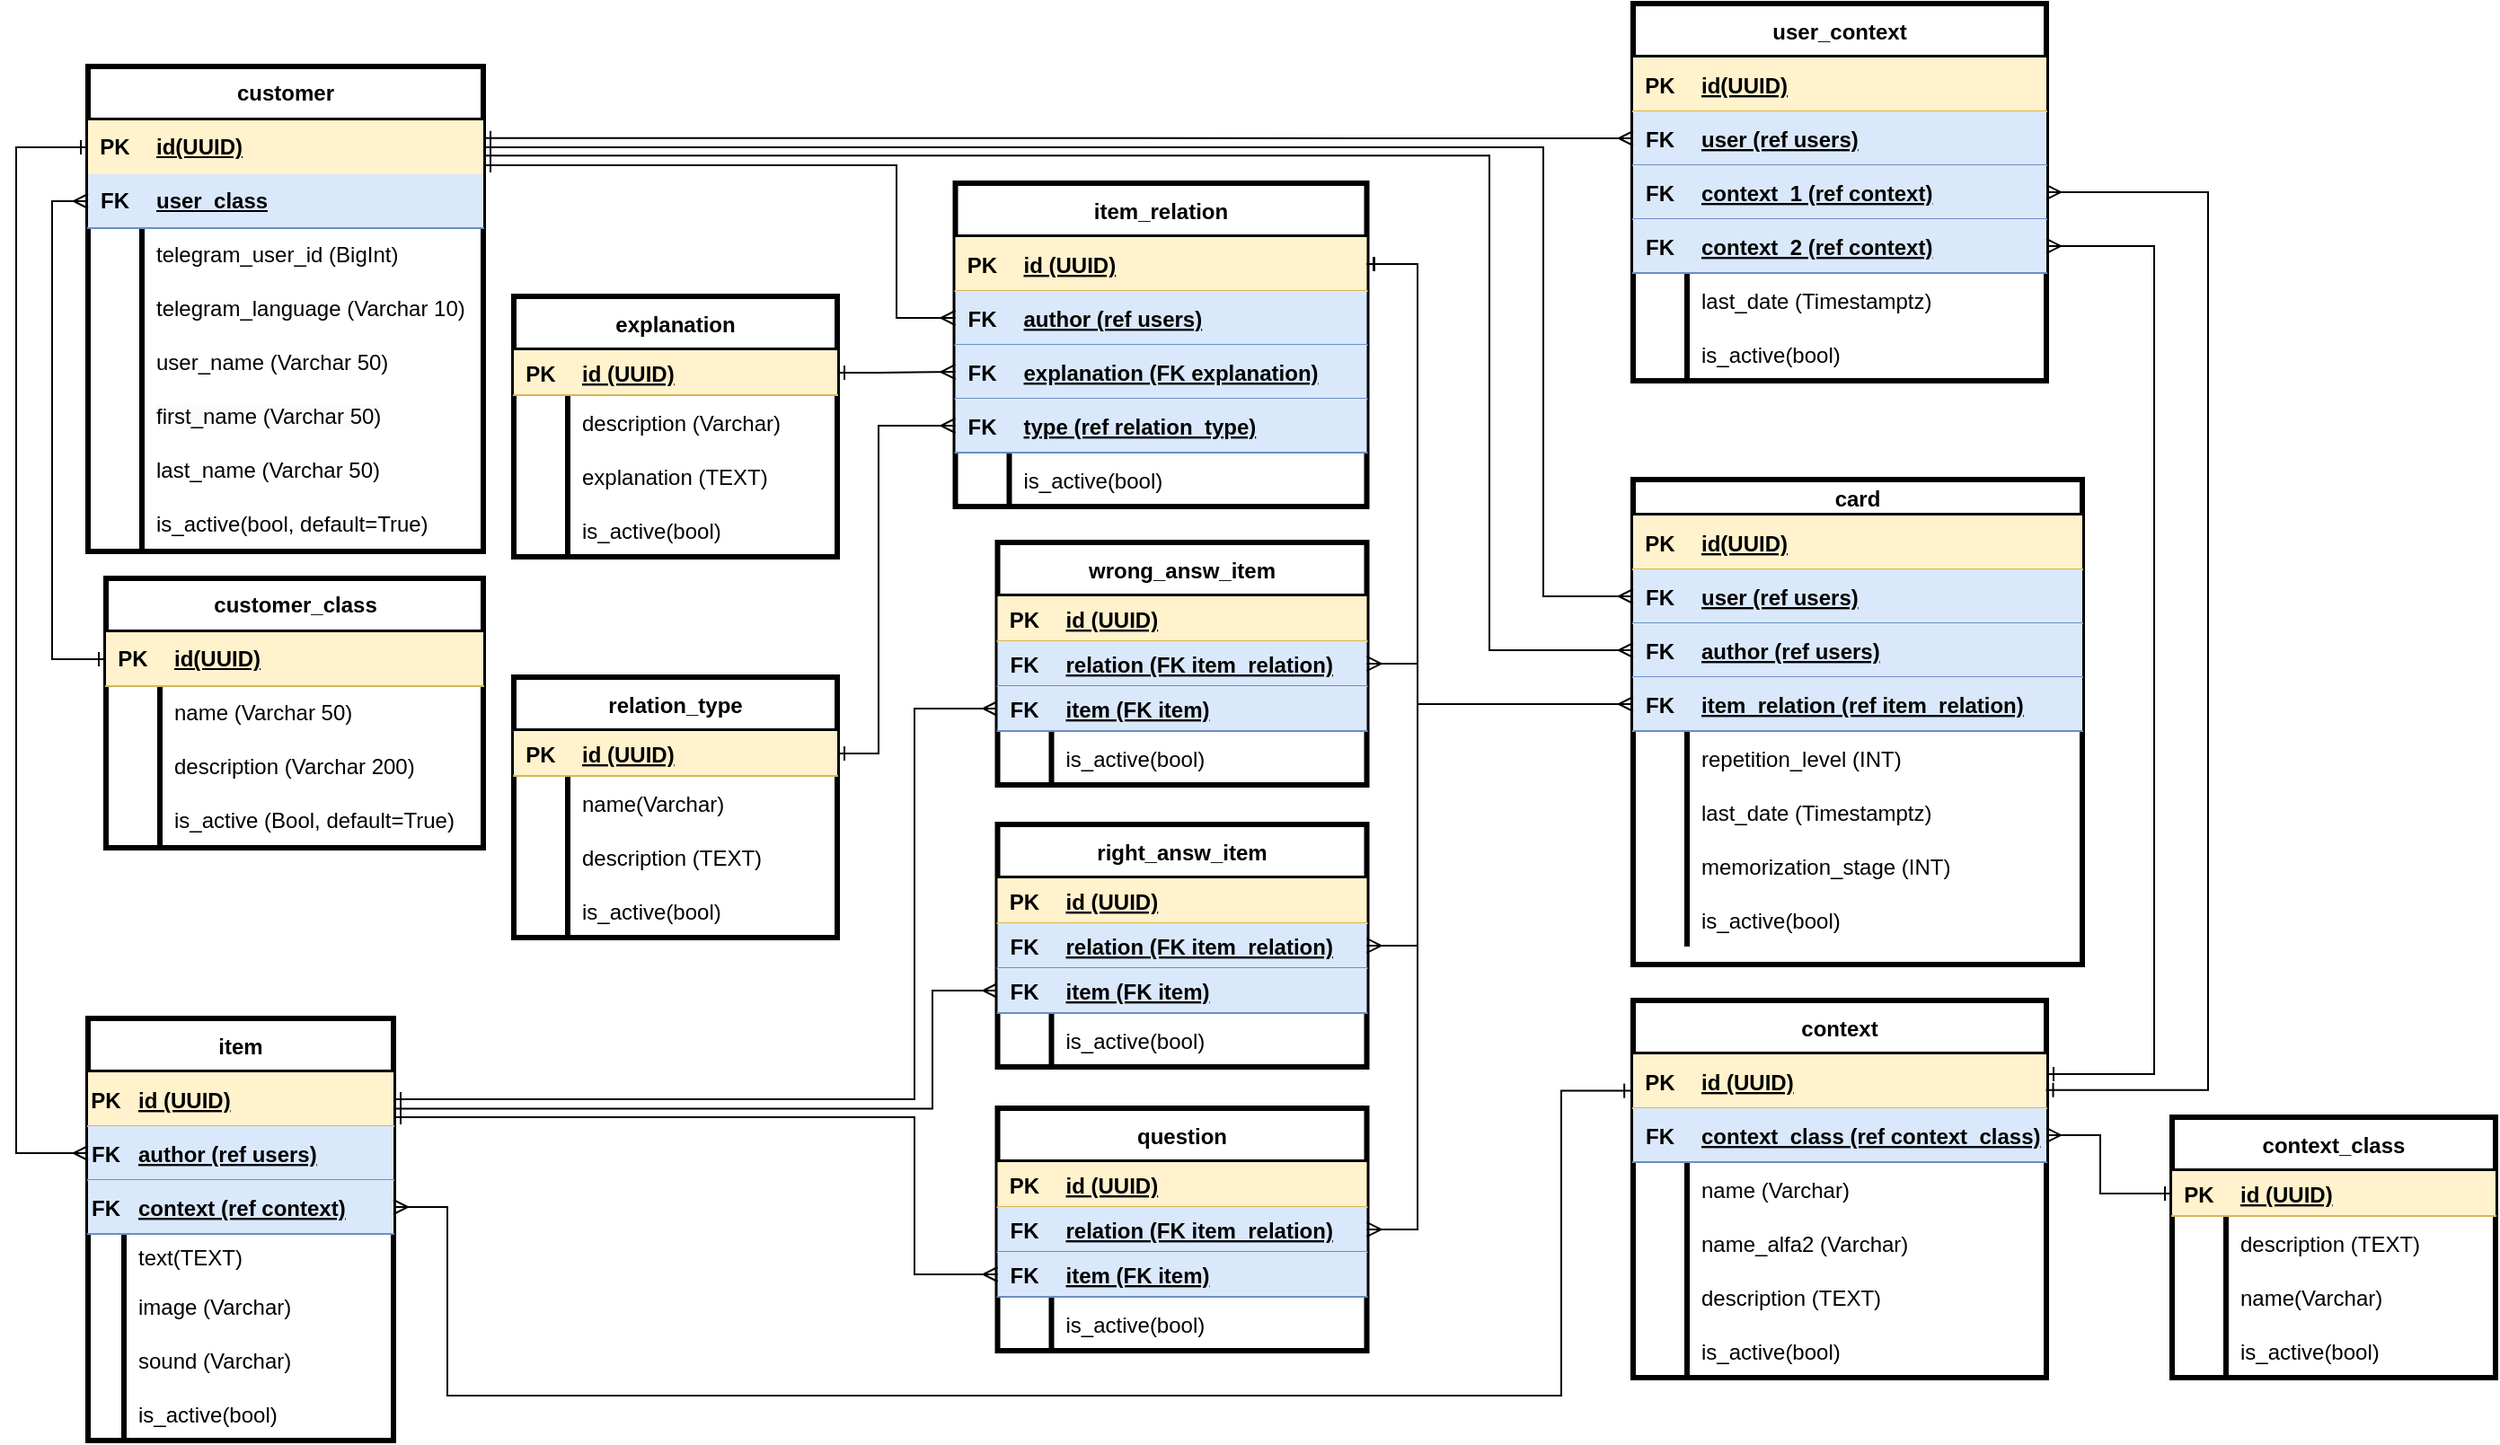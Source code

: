 <mxfile version="21.3.2" type="github">
  <diagram name="Страница 1" id="HOyWcJGzsAJvnxjZpjYC">
    <mxGraphModel dx="2154" dy="692" grid="1" gridSize="10" guides="1" tooltips="1" connect="1" arrows="1" fold="1" page="1" pageScale="1" pageWidth="827" pageHeight="1169" math="0" shadow="0">
      <root>
        <mxCell id="0" />
        <mxCell id="1" parent="0" />
        <mxCell id="xox8B6QIwZQnFtdCx0do-21" value="customer" style="shape=table;startSize=30;container=1;collapsible=1;childLayout=tableLayout;fixedRows=1;rowLines=0;fontStyle=1;align=center;resizeLast=1;html=1;whiteSpace=wrap;movable=1;resizable=1;rotatable=1;deletable=1;editable=1;locked=0;connectable=1;strokeWidth=3;" parent="1" vertex="1">
          <mxGeometry x="-740" y="40" width="220" height="270" as="geometry" />
        </mxCell>
        <mxCell id="xox8B6QIwZQnFtdCx0do-22" value="" style="shape=tableRow;horizontal=0;startSize=0;swimlaneHead=0;swimlaneBody=0;fillColor=#fff2cc;collapsible=0;dropTarget=0;points=[[0,0.5],[1,0.5]];portConstraint=eastwest;top=0;left=0;right=0;bottom=0;html=1;strokeColor=#d6b656;" parent="xox8B6QIwZQnFtdCx0do-21" vertex="1">
          <mxGeometry y="30" width="220" height="30" as="geometry" />
        </mxCell>
        <mxCell id="xox8B6QIwZQnFtdCx0do-23" value="PK" style="shape=partialRectangle;connectable=0;fillColor=none;top=0;left=0;bottom=0;right=0;fontStyle=1;overflow=hidden;html=1;whiteSpace=wrap;" parent="xox8B6QIwZQnFtdCx0do-22" vertex="1">
          <mxGeometry width="30" height="30" as="geometry">
            <mxRectangle width="30" height="30" as="alternateBounds" />
          </mxGeometry>
        </mxCell>
        <mxCell id="xox8B6QIwZQnFtdCx0do-24" value="id(UUID)" style="shape=partialRectangle;connectable=0;fillColor=none;top=0;left=0;bottom=0;right=0;align=left;spacingLeft=6;fontStyle=5;overflow=hidden;html=1;whiteSpace=wrap;" parent="xox8B6QIwZQnFtdCx0do-22" vertex="1">
          <mxGeometry x="30" width="190" height="30" as="geometry">
            <mxRectangle width="190" height="30" as="alternateBounds" />
          </mxGeometry>
        </mxCell>
        <mxCell id="xox8B6QIwZQnFtdCx0do-25" value="" style="shape=tableRow;horizontal=0;startSize=0;swimlaneHead=0;swimlaneBody=0;fillColor=#dae8fc;collapsible=0;dropTarget=0;points=[[0,0.5],[1,0.5]];portConstraint=eastwest;top=0;left=0;right=0;bottom=1;html=1;strokeColor=#6c8ebf;" parent="xox8B6QIwZQnFtdCx0do-21" vertex="1">
          <mxGeometry y="60" width="220" height="30" as="geometry" />
        </mxCell>
        <mxCell id="xox8B6QIwZQnFtdCx0do-26" value="FK" style="shape=partialRectangle;connectable=0;fillColor=none;top=0;left=0;bottom=0;right=0;fontStyle=1;overflow=hidden;html=1;whiteSpace=wrap;" parent="xox8B6QIwZQnFtdCx0do-25" vertex="1">
          <mxGeometry width="30" height="30" as="geometry">
            <mxRectangle width="30" height="30" as="alternateBounds" />
          </mxGeometry>
        </mxCell>
        <mxCell id="xox8B6QIwZQnFtdCx0do-27" value="user_class" style="shape=partialRectangle;connectable=0;fillColor=none;top=0;left=0;bottom=0;right=0;align=left;spacingLeft=6;fontStyle=5;overflow=hidden;html=1;whiteSpace=wrap;" parent="xox8B6QIwZQnFtdCx0do-25" vertex="1">
          <mxGeometry x="30" width="190" height="30" as="geometry">
            <mxRectangle width="190" height="30" as="alternateBounds" />
          </mxGeometry>
        </mxCell>
        <mxCell id="xox8B6QIwZQnFtdCx0do-28" value="" style="shape=tableRow;horizontal=0;startSize=0;swimlaneHead=0;swimlaneBody=0;fillColor=none;collapsible=0;dropTarget=0;points=[[0,0.5],[1,0.5]];portConstraint=eastwest;top=0;left=0;right=0;bottom=0;html=1;" parent="xox8B6QIwZQnFtdCx0do-21" vertex="1">
          <mxGeometry y="90" width="220" height="30" as="geometry" />
        </mxCell>
        <mxCell id="xox8B6QIwZQnFtdCx0do-29" value="" style="shape=partialRectangle;connectable=0;fillColor=none;top=0;left=0;bottom=0;right=0;editable=1;overflow=hidden;html=1;whiteSpace=wrap;" parent="xox8B6QIwZQnFtdCx0do-28" vertex="1">
          <mxGeometry width="30" height="30" as="geometry">
            <mxRectangle width="30" height="30" as="alternateBounds" />
          </mxGeometry>
        </mxCell>
        <mxCell id="xox8B6QIwZQnFtdCx0do-30" value="telegram_user_id (BigInt)" style="shape=partialRectangle;connectable=0;fillColor=none;top=0;left=0;bottom=0;right=0;align=left;spacingLeft=6;overflow=hidden;html=1;whiteSpace=wrap;" parent="xox8B6QIwZQnFtdCx0do-28" vertex="1">
          <mxGeometry x="30" width="190" height="30" as="geometry">
            <mxRectangle width="190" height="30" as="alternateBounds" />
          </mxGeometry>
        </mxCell>
        <mxCell id="xox8B6QIwZQnFtdCx0do-31" value="" style="shape=tableRow;horizontal=0;startSize=0;swimlaneHead=0;swimlaneBody=0;fillColor=none;collapsible=0;dropTarget=0;points=[[0,0.5],[1,0.5]];portConstraint=eastwest;top=0;left=0;right=0;bottom=0;html=1;" parent="xox8B6QIwZQnFtdCx0do-21" vertex="1">
          <mxGeometry y="120" width="220" height="30" as="geometry" />
        </mxCell>
        <mxCell id="xox8B6QIwZQnFtdCx0do-32" value="" style="shape=partialRectangle;connectable=0;fillColor=none;top=0;left=0;bottom=0;right=0;editable=1;overflow=hidden;html=1;whiteSpace=wrap;" parent="xox8B6QIwZQnFtdCx0do-31" vertex="1">
          <mxGeometry width="30" height="30" as="geometry">
            <mxRectangle width="30" height="30" as="alternateBounds" />
          </mxGeometry>
        </mxCell>
        <mxCell id="xox8B6QIwZQnFtdCx0do-33" value="telegram_language (Varchar 10)" style="shape=partialRectangle;connectable=0;fillColor=none;top=0;left=0;bottom=0;right=0;align=left;spacingLeft=6;overflow=hidden;html=1;whiteSpace=wrap;" parent="xox8B6QIwZQnFtdCx0do-31" vertex="1">
          <mxGeometry x="30" width="190" height="30" as="geometry">
            <mxRectangle width="190" height="30" as="alternateBounds" />
          </mxGeometry>
        </mxCell>
        <mxCell id="xox8B6QIwZQnFtdCx0do-79" style="shape=tableRow;horizontal=0;startSize=0;swimlaneHead=0;swimlaneBody=0;fillColor=none;collapsible=0;dropTarget=0;points=[[0,0.5],[1,0.5]];portConstraint=eastwest;top=0;left=0;right=0;bottom=0;html=1;" parent="xox8B6QIwZQnFtdCx0do-21" vertex="1">
          <mxGeometry y="150" width="220" height="30" as="geometry" />
        </mxCell>
        <mxCell id="xox8B6QIwZQnFtdCx0do-80" style="shape=partialRectangle;connectable=0;fillColor=none;top=0;left=0;bottom=0;right=0;editable=1;overflow=hidden;html=1;whiteSpace=wrap;" parent="xox8B6QIwZQnFtdCx0do-79" vertex="1">
          <mxGeometry width="30" height="30" as="geometry">
            <mxRectangle width="30" height="30" as="alternateBounds" />
          </mxGeometry>
        </mxCell>
        <mxCell id="xox8B6QIwZQnFtdCx0do-81" value="user_name (Varchar 50)" style="shape=partialRectangle;connectable=0;fillColor=none;top=0;left=0;bottom=0;right=0;align=left;spacingLeft=6;overflow=hidden;html=1;whiteSpace=wrap;" parent="xox8B6QIwZQnFtdCx0do-79" vertex="1">
          <mxGeometry x="30" width="190" height="30" as="geometry">
            <mxRectangle width="190" height="30" as="alternateBounds" />
          </mxGeometry>
        </mxCell>
        <mxCell id="xox8B6QIwZQnFtdCx0do-82" style="shape=tableRow;horizontal=0;startSize=0;swimlaneHead=0;swimlaneBody=0;fillColor=none;collapsible=0;dropTarget=0;points=[[0,0.5],[1,0.5]];portConstraint=eastwest;top=0;left=0;right=0;bottom=0;html=1;" parent="xox8B6QIwZQnFtdCx0do-21" vertex="1">
          <mxGeometry y="180" width="220" height="30" as="geometry" />
        </mxCell>
        <mxCell id="xox8B6QIwZQnFtdCx0do-83" style="shape=partialRectangle;connectable=0;fillColor=none;top=0;left=0;bottom=0;right=0;editable=1;overflow=hidden;html=1;whiteSpace=wrap;" parent="xox8B6QIwZQnFtdCx0do-82" vertex="1">
          <mxGeometry width="30" height="30" as="geometry">
            <mxRectangle width="30" height="30" as="alternateBounds" />
          </mxGeometry>
        </mxCell>
        <mxCell id="xox8B6QIwZQnFtdCx0do-84" value="&lt;span style=&quot;color: rgb(0, 0, 0); font-family: Helvetica; font-size: 12px; font-style: normal; font-variant-ligatures: normal; font-variant-caps: normal; font-weight: 400; letter-spacing: normal; orphans: 2; text-align: left; text-indent: 0px; text-transform: none; widows: 2; word-spacing: 0px; -webkit-text-stroke-width: 0px; background-color: rgb(251, 251, 251); text-decoration-thickness: initial; text-decoration-style: initial; text-decoration-color: initial; float: none; display: inline !important;&quot;&gt;first_name (Varchar 50)&lt;/span&gt;" style="shape=partialRectangle;connectable=0;fillColor=none;top=0;left=0;bottom=0;right=0;align=left;spacingLeft=6;overflow=hidden;html=1;whiteSpace=wrap;" parent="xox8B6QIwZQnFtdCx0do-82" vertex="1">
          <mxGeometry x="30" width="190" height="30" as="geometry">
            <mxRectangle width="190" height="30" as="alternateBounds" />
          </mxGeometry>
        </mxCell>
        <mxCell id="xox8B6QIwZQnFtdCx0do-85" style="shape=tableRow;horizontal=0;startSize=0;swimlaneHead=0;swimlaneBody=0;fillColor=none;collapsible=0;dropTarget=0;points=[[0,0.5],[1,0.5]];portConstraint=eastwest;top=0;left=0;right=0;bottom=0;html=1;" parent="xox8B6QIwZQnFtdCx0do-21" vertex="1">
          <mxGeometry y="210" width="220" height="30" as="geometry" />
        </mxCell>
        <mxCell id="xox8B6QIwZQnFtdCx0do-86" style="shape=partialRectangle;connectable=0;fillColor=none;top=0;left=0;bottom=0;right=0;editable=1;overflow=hidden;html=1;whiteSpace=wrap;" parent="xox8B6QIwZQnFtdCx0do-85" vertex="1">
          <mxGeometry width="30" height="30" as="geometry">
            <mxRectangle width="30" height="30" as="alternateBounds" />
          </mxGeometry>
        </mxCell>
        <mxCell id="xox8B6QIwZQnFtdCx0do-87" value="last_name (Varchar 50)" style="shape=partialRectangle;connectable=0;fillColor=none;top=0;left=0;bottom=0;right=0;align=left;spacingLeft=6;overflow=hidden;html=1;whiteSpace=wrap;" parent="xox8B6QIwZQnFtdCx0do-85" vertex="1">
          <mxGeometry x="30" width="190" height="30" as="geometry">
            <mxRectangle width="190" height="30" as="alternateBounds" />
          </mxGeometry>
        </mxCell>
        <mxCell id="xox8B6QIwZQnFtdCx0do-264" style="shape=tableRow;horizontal=0;startSize=0;swimlaneHead=0;swimlaneBody=0;fillColor=none;collapsible=0;dropTarget=0;points=[[0,0.5],[1,0.5]];portConstraint=eastwest;top=0;left=0;right=0;bottom=0;html=1;" parent="xox8B6QIwZQnFtdCx0do-21" vertex="1">
          <mxGeometry y="240" width="220" height="30" as="geometry" />
        </mxCell>
        <mxCell id="xox8B6QIwZQnFtdCx0do-265" style="shape=partialRectangle;connectable=0;fillColor=none;top=0;left=0;bottom=0;right=0;editable=1;overflow=hidden;html=1;whiteSpace=wrap;" parent="xox8B6QIwZQnFtdCx0do-264" vertex="1">
          <mxGeometry width="30" height="30" as="geometry">
            <mxRectangle width="30" height="30" as="alternateBounds" />
          </mxGeometry>
        </mxCell>
        <mxCell id="xox8B6QIwZQnFtdCx0do-266" value="is_active(bool, default=True)" style="shape=partialRectangle;connectable=0;fillColor=none;top=0;left=0;bottom=0;right=0;align=left;spacingLeft=6;overflow=hidden;html=1;whiteSpace=wrap;" parent="xox8B6QIwZQnFtdCx0do-264" vertex="1">
          <mxGeometry x="30" width="190" height="30" as="geometry">
            <mxRectangle width="190" height="30" as="alternateBounds" />
          </mxGeometry>
        </mxCell>
        <UserObject label="customer_class" tooltip="class:&#xa;- student (ordinary user)&#xa;- teacher&#xa;- translation provider" id="xox8B6QIwZQnFtdCx0do-34">
          <mxCell style="shape=table;startSize=30;container=1;collapsible=1;childLayout=tableLayout;fixedRows=1;rowLines=0;fontStyle=1;align=center;resizeLast=1;html=1;strokeWidth=3;" parent="1" vertex="1">
            <mxGeometry x="-730" y="325" width="210" height="150" as="geometry" />
          </mxCell>
        </UserObject>
        <mxCell id="xox8B6QIwZQnFtdCx0do-35" value="" style="shape=tableRow;horizontal=0;startSize=0;swimlaneHead=0;swimlaneBody=0;fillColor=#fff2cc;collapsible=0;dropTarget=0;points=[[0,0.5],[1,0.5]];portConstraint=eastwest;top=0;left=0;right=0;bottom=1;strokeColor=#d6b656;" parent="xox8B6QIwZQnFtdCx0do-34" vertex="1">
          <mxGeometry y="30" width="210" height="30" as="geometry" />
        </mxCell>
        <mxCell id="xox8B6QIwZQnFtdCx0do-36" value="PK" style="shape=partialRectangle;connectable=0;fillColor=none;top=0;left=0;bottom=0;right=0;fontStyle=1;overflow=hidden;whiteSpace=wrap;html=1;" parent="xox8B6QIwZQnFtdCx0do-35" vertex="1">
          <mxGeometry width="30" height="30" as="geometry">
            <mxRectangle width="30" height="30" as="alternateBounds" />
          </mxGeometry>
        </mxCell>
        <mxCell id="xox8B6QIwZQnFtdCx0do-37" value="id(UUID)" style="shape=partialRectangle;connectable=0;fillColor=none;top=0;left=0;bottom=0;right=0;align=left;spacingLeft=6;fontStyle=5;overflow=hidden;whiteSpace=wrap;html=1;" parent="xox8B6QIwZQnFtdCx0do-35" vertex="1">
          <mxGeometry x="30" width="180" height="30" as="geometry">
            <mxRectangle width="180" height="30" as="alternateBounds" />
          </mxGeometry>
        </mxCell>
        <mxCell id="xox8B6QIwZQnFtdCx0do-38" value="" style="shape=tableRow;horizontal=0;startSize=0;swimlaneHead=0;swimlaneBody=0;fillColor=none;collapsible=0;dropTarget=0;points=[[0,0.5],[1,0.5]];portConstraint=eastwest;top=0;left=0;right=0;bottom=0;" parent="xox8B6QIwZQnFtdCx0do-34" vertex="1">
          <mxGeometry y="60" width="210" height="30" as="geometry" />
        </mxCell>
        <mxCell id="xox8B6QIwZQnFtdCx0do-39" value="" style="shape=partialRectangle;connectable=0;fillColor=none;top=0;left=0;bottom=0;right=0;editable=1;overflow=hidden;whiteSpace=wrap;html=1;" parent="xox8B6QIwZQnFtdCx0do-38" vertex="1">
          <mxGeometry width="30" height="30" as="geometry">
            <mxRectangle width="30" height="30" as="alternateBounds" />
          </mxGeometry>
        </mxCell>
        <mxCell id="xox8B6QIwZQnFtdCx0do-40" value="name (Varchar 50)" style="shape=partialRectangle;connectable=0;fillColor=none;top=0;left=0;bottom=0;right=0;align=left;spacingLeft=6;overflow=hidden;whiteSpace=wrap;html=1;" parent="xox8B6QIwZQnFtdCx0do-38" vertex="1">
          <mxGeometry x="30" width="180" height="30" as="geometry">
            <mxRectangle width="180" height="30" as="alternateBounds" />
          </mxGeometry>
        </mxCell>
        <mxCell id="xox8B6QIwZQnFtdCx0do-261" style="shape=tableRow;horizontal=0;startSize=0;swimlaneHead=0;swimlaneBody=0;fillColor=none;collapsible=0;dropTarget=0;points=[[0,0.5],[1,0.5]];portConstraint=eastwest;top=0;left=0;right=0;bottom=0;" parent="xox8B6QIwZQnFtdCx0do-34" vertex="1">
          <mxGeometry y="90" width="210" height="30" as="geometry" />
        </mxCell>
        <mxCell id="xox8B6QIwZQnFtdCx0do-262" style="shape=partialRectangle;connectable=0;fillColor=none;top=0;left=0;bottom=0;right=0;editable=1;overflow=hidden;whiteSpace=wrap;html=1;" parent="xox8B6QIwZQnFtdCx0do-261" vertex="1">
          <mxGeometry width="30" height="30" as="geometry">
            <mxRectangle width="30" height="30" as="alternateBounds" />
          </mxGeometry>
        </mxCell>
        <mxCell id="xox8B6QIwZQnFtdCx0do-263" value="description (Varchar 200)" style="shape=partialRectangle;connectable=0;fillColor=none;top=0;left=0;bottom=0;right=0;align=left;spacingLeft=6;overflow=hidden;whiteSpace=wrap;html=1;" parent="xox8B6QIwZQnFtdCx0do-261" vertex="1">
          <mxGeometry x="30" width="180" height="30" as="geometry">
            <mxRectangle width="180" height="30" as="alternateBounds" />
          </mxGeometry>
        </mxCell>
        <mxCell id="lgg_IyCeYsSHV4T9WwHW-21" style="shape=tableRow;horizontal=0;startSize=0;swimlaneHead=0;swimlaneBody=0;fillColor=none;collapsible=0;dropTarget=0;points=[[0,0.5],[1,0.5]];portConstraint=eastwest;top=0;left=0;right=0;bottom=0;" parent="xox8B6QIwZQnFtdCx0do-34" vertex="1">
          <mxGeometry y="120" width="210" height="30" as="geometry" />
        </mxCell>
        <mxCell id="lgg_IyCeYsSHV4T9WwHW-22" style="shape=partialRectangle;connectable=0;fillColor=none;top=0;left=0;bottom=0;right=0;editable=1;overflow=hidden;whiteSpace=wrap;html=1;" parent="lgg_IyCeYsSHV4T9WwHW-21" vertex="1">
          <mxGeometry width="30" height="30" as="geometry">
            <mxRectangle width="30" height="30" as="alternateBounds" />
          </mxGeometry>
        </mxCell>
        <mxCell id="lgg_IyCeYsSHV4T9WwHW-23" value="is_active (Bool, default=True)" style="shape=partialRectangle;connectable=0;fillColor=none;top=0;left=0;bottom=0;right=0;align=left;spacingLeft=6;overflow=hidden;whiteSpace=wrap;html=1;" parent="lgg_IyCeYsSHV4T9WwHW-21" vertex="1">
          <mxGeometry x="30" width="180" height="30" as="geometry">
            <mxRectangle width="180" height="30" as="alternateBounds" />
          </mxGeometry>
        </mxCell>
        <mxCell id="xox8B6QIwZQnFtdCx0do-47" value="" style="edgeStyle=elbowEdgeStyle;fontSize=12;html=1;endArrow=ERmany;rounded=0;entryX=0;entryY=0.5;entryDx=0;entryDy=0;exitX=0;exitY=0.5;exitDx=0;exitDy=0;startArrow=ERone;startFill=0;" parent="1" source="xox8B6QIwZQnFtdCx0do-35" target="xox8B6QIwZQnFtdCx0do-25" edge="1">
          <mxGeometry width="100" height="100" relative="1" as="geometry">
            <mxPoint x="-690" y="440" as="sourcePoint" />
            <mxPoint x="-590" y="340" as="targetPoint" />
            <Array as="points">
              <mxPoint x="-760" y="220" />
              <mxPoint x="-740" y="250" />
            </Array>
          </mxGeometry>
        </mxCell>
        <UserObject label="item" tooltip="text:&#xa;- words to translate (langs - lang)&#xa;- examination question or answer (tests - test)&#xa;- additional materials - image, sound (presented with links)" id="xox8B6QIwZQnFtdCx0do-88">
          <mxCell style="shape=table;startSize=30;container=1;collapsible=1;childLayout=tableLayout;fixedRows=1;rowLines=0;fontStyle=1;align=center;resizeLast=1;strokeWidth=3;" parent="1" vertex="1">
            <mxGeometry x="-740" y="570" width="170" height="235" as="geometry" />
          </mxCell>
        </UserObject>
        <mxCell id="xox8B6QIwZQnFtdCx0do-89" value="" style="shape=tableRow;horizontal=0;startSize=0;swimlaneHead=0;swimlaneBody=0;fillColor=#fff2cc;collapsible=0;dropTarget=0;points=[[0,0.5],[1,0.5]];portConstraint=eastwest;top=0;left=0;right=0;bottom=1;strokeColor=#d6b656;" parent="xox8B6QIwZQnFtdCx0do-88" vertex="1">
          <mxGeometry y="30" width="170" height="30" as="geometry" />
        </mxCell>
        <mxCell id="xox8B6QIwZQnFtdCx0do-90" value="PK" style="shape=partialRectangle;connectable=0;fillColor=none;top=0;left=0;bottom=0;right=0;fontStyle=1;overflow=hidden;" parent="xox8B6QIwZQnFtdCx0do-89" vertex="1">
          <mxGeometry width="20" height="30" as="geometry">
            <mxRectangle width="20" height="30" as="alternateBounds" />
          </mxGeometry>
        </mxCell>
        <mxCell id="xox8B6QIwZQnFtdCx0do-91" value="id (UUID)" style="shape=partialRectangle;connectable=0;fillColor=none;top=0;left=0;bottom=0;right=0;align=left;spacingLeft=6;fontStyle=5;overflow=hidden;" parent="xox8B6QIwZQnFtdCx0do-89" vertex="1">
          <mxGeometry x="20" width="150" height="30" as="geometry">
            <mxRectangle width="150" height="30" as="alternateBounds" />
          </mxGeometry>
        </mxCell>
        <mxCell id="xox8B6QIwZQnFtdCx0do-187" style="shape=tableRow;horizontal=0;startSize=0;swimlaneHead=0;swimlaneBody=0;fillColor=#dae8fc;collapsible=0;dropTarget=0;points=[[0,0.5],[1,0.5]];portConstraint=eastwest;top=0;left=0;right=0;bottom=1;strokeColor=#6c8ebf;" parent="xox8B6QIwZQnFtdCx0do-88" vertex="1">
          <mxGeometry y="60" width="170" height="30" as="geometry" />
        </mxCell>
        <mxCell id="xox8B6QIwZQnFtdCx0do-188" value="FK" style="shape=partialRectangle;connectable=0;fillColor=none;top=0;left=0;bottom=0;right=0;fontStyle=1;overflow=hidden;" parent="xox8B6QIwZQnFtdCx0do-187" vertex="1">
          <mxGeometry width="20" height="30" as="geometry">
            <mxRectangle width="20" height="30" as="alternateBounds" />
          </mxGeometry>
        </mxCell>
        <mxCell id="xox8B6QIwZQnFtdCx0do-189" value="author (ref users)" style="shape=partialRectangle;connectable=0;fillColor=none;top=0;left=0;bottom=0;right=0;align=left;spacingLeft=6;fontStyle=5;overflow=hidden;" parent="xox8B6QIwZQnFtdCx0do-187" vertex="1">
          <mxGeometry x="20" width="150" height="30" as="geometry">
            <mxRectangle width="150" height="30" as="alternateBounds" />
          </mxGeometry>
        </mxCell>
        <mxCell id="xox8B6QIwZQnFtdCx0do-190" style="shape=tableRow;horizontal=0;startSize=0;swimlaneHead=0;swimlaneBody=0;fillColor=#dae8fc;collapsible=0;dropTarget=0;points=[[0,0.5],[1,0.5]];portConstraint=eastwest;top=0;left=0;right=0;bottom=1;allowArrows=0;swimlaneLine=0;strokeColor=#6c8ebf;" parent="xox8B6QIwZQnFtdCx0do-88" vertex="1">
          <mxGeometry y="90" width="170" height="30" as="geometry" />
        </mxCell>
        <mxCell id="xox8B6QIwZQnFtdCx0do-191" value="FK" style="shape=partialRectangle;connectable=0;fillColor=none;top=0;left=0;bottom=0;right=0;fontStyle=1;overflow=hidden;" parent="xox8B6QIwZQnFtdCx0do-190" vertex="1">
          <mxGeometry width="20" height="30" as="geometry">
            <mxRectangle width="20" height="30" as="alternateBounds" />
          </mxGeometry>
        </mxCell>
        <mxCell id="xox8B6QIwZQnFtdCx0do-192" value="context (ref context)" style="shape=partialRectangle;connectable=0;fillColor=none;top=0;left=0;bottom=0;right=0;align=left;spacingLeft=6;fontStyle=5;overflow=hidden;" parent="xox8B6QIwZQnFtdCx0do-190" vertex="1">
          <mxGeometry x="20" width="150" height="30" as="geometry">
            <mxRectangle width="150" height="30" as="alternateBounds" />
          </mxGeometry>
        </mxCell>
        <mxCell id="xox8B6QIwZQnFtdCx0do-92" value="" style="shape=tableRow;horizontal=0;startSize=0;swimlaneHead=0;swimlaneBody=0;fillColor=none;collapsible=0;dropTarget=0;points=[[0,0.5],[1,0.5]];portConstraint=eastwest;top=0;left=0;right=0;bottom=0;" parent="xox8B6QIwZQnFtdCx0do-88" vertex="1">
          <mxGeometry y="120" width="170" height="25" as="geometry" />
        </mxCell>
        <mxCell id="xox8B6QIwZQnFtdCx0do-93" value="" style="shape=partialRectangle;connectable=0;fillColor=none;top=0;left=0;bottom=0;right=0;editable=1;overflow=hidden;" parent="xox8B6QIwZQnFtdCx0do-92" vertex="1">
          <mxGeometry width="20" height="25" as="geometry">
            <mxRectangle width="20" height="25" as="alternateBounds" />
          </mxGeometry>
        </mxCell>
        <mxCell id="xox8B6QIwZQnFtdCx0do-94" value="text(TEXT)" style="shape=partialRectangle;connectable=0;fillColor=none;top=0;left=0;bottom=0;right=0;align=left;spacingLeft=6;overflow=hidden;" parent="xox8B6QIwZQnFtdCx0do-92" vertex="1">
          <mxGeometry x="20" width="150" height="25" as="geometry">
            <mxRectangle width="150" height="25" as="alternateBounds" />
          </mxGeometry>
        </mxCell>
        <mxCell id="xox8B6QIwZQnFtdCx0do-95" value="" style="shape=tableRow;horizontal=0;startSize=0;swimlaneHead=0;swimlaneBody=0;fillColor=none;collapsible=0;dropTarget=0;points=[[0,0.5],[1,0.5]];portConstraint=eastwest;top=0;left=0;right=0;bottom=0;" parent="xox8B6QIwZQnFtdCx0do-88" vertex="1">
          <mxGeometry y="145" width="170" height="30" as="geometry" />
        </mxCell>
        <mxCell id="xox8B6QIwZQnFtdCx0do-96" value="" style="shape=partialRectangle;connectable=0;fillColor=none;top=0;left=0;bottom=0;right=0;editable=1;overflow=hidden;" parent="xox8B6QIwZQnFtdCx0do-95" vertex="1">
          <mxGeometry width="20" height="30" as="geometry">
            <mxRectangle width="20" height="30" as="alternateBounds" />
          </mxGeometry>
        </mxCell>
        <mxCell id="xox8B6QIwZQnFtdCx0do-97" value="image (Varchar)" style="shape=partialRectangle;connectable=0;fillColor=none;top=0;left=0;bottom=0;right=0;align=left;spacingLeft=6;overflow=hidden;" parent="xox8B6QIwZQnFtdCx0do-95" vertex="1">
          <mxGeometry x="20" width="150" height="30" as="geometry">
            <mxRectangle width="150" height="30" as="alternateBounds" />
          </mxGeometry>
        </mxCell>
        <mxCell id="xox8B6QIwZQnFtdCx0do-243" style="shape=tableRow;horizontal=0;startSize=0;swimlaneHead=0;swimlaneBody=0;fillColor=none;collapsible=0;dropTarget=0;points=[[0,0.5],[1,0.5]];portConstraint=eastwest;top=0;left=0;right=0;bottom=0;" parent="xox8B6QIwZQnFtdCx0do-88" vertex="1">
          <mxGeometry y="175" width="170" height="30" as="geometry" />
        </mxCell>
        <mxCell id="xox8B6QIwZQnFtdCx0do-244" style="shape=partialRectangle;connectable=0;fillColor=none;top=0;left=0;bottom=0;right=0;editable=1;overflow=hidden;" parent="xox8B6QIwZQnFtdCx0do-243" vertex="1">
          <mxGeometry width="20" height="30" as="geometry">
            <mxRectangle width="20" height="30" as="alternateBounds" />
          </mxGeometry>
        </mxCell>
        <mxCell id="xox8B6QIwZQnFtdCx0do-245" value="sound (Varchar)" style="shape=partialRectangle;connectable=0;fillColor=none;top=0;left=0;bottom=0;right=0;align=left;spacingLeft=6;overflow=hidden;" parent="xox8B6QIwZQnFtdCx0do-243" vertex="1">
          <mxGeometry x="20" width="150" height="30" as="geometry">
            <mxRectangle width="150" height="30" as="alternateBounds" />
          </mxGeometry>
        </mxCell>
        <mxCell id="xox8B6QIwZQnFtdCx0do-246" style="shape=tableRow;horizontal=0;startSize=0;swimlaneHead=0;swimlaneBody=0;fillColor=none;collapsible=0;dropTarget=0;points=[[0,0.5],[1,0.5]];portConstraint=eastwest;top=0;left=0;right=0;bottom=0;" parent="xox8B6QIwZQnFtdCx0do-88" vertex="1">
          <mxGeometry y="205" width="170" height="30" as="geometry" />
        </mxCell>
        <mxCell id="xox8B6QIwZQnFtdCx0do-247" style="shape=partialRectangle;connectable=0;fillColor=none;top=0;left=0;bottom=0;right=0;editable=1;overflow=hidden;" parent="xox8B6QIwZQnFtdCx0do-246" vertex="1">
          <mxGeometry width="20" height="30" as="geometry">
            <mxRectangle width="20" height="30" as="alternateBounds" />
          </mxGeometry>
        </mxCell>
        <mxCell id="xox8B6QIwZQnFtdCx0do-248" value="is_active(bool)" style="shape=partialRectangle;connectable=0;fillColor=none;top=0;left=0;bottom=0;right=0;align=left;spacingLeft=6;overflow=hidden;" parent="xox8B6QIwZQnFtdCx0do-246" vertex="1">
          <mxGeometry x="20" width="150" height="30" as="geometry">
            <mxRectangle width="150" height="30" as="alternateBounds" />
          </mxGeometry>
        </mxCell>
        <mxCell id="xox8B6QIwZQnFtdCx0do-104" value="item_relation" style="shape=table;startSize=30;container=1;collapsible=1;childLayout=tableLayout;fixedRows=1;rowLines=0;fontStyle=1;align=center;resizeLast=1;strokeWidth=3;" parent="1" vertex="1">
          <mxGeometry x="-257.25" y="105" width="229" height="180" as="geometry" />
        </mxCell>
        <mxCell id="xox8B6QIwZQnFtdCx0do-105" value="" style="shape=tableRow;horizontal=0;startSize=0;swimlaneHead=0;swimlaneBody=0;fillColor=#fff2cc;collapsible=0;dropTarget=0;points=[[0,0.5],[1,0.5]];portConstraint=eastwest;top=0;left=0;right=0;bottom=1;strokeColor=#d6b656;" parent="xox8B6QIwZQnFtdCx0do-104" vertex="1">
          <mxGeometry y="30" width="229" height="30" as="geometry" />
        </mxCell>
        <mxCell id="xox8B6QIwZQnFtdCx0do-106" value="PK" style="shape=partialRectangle;connectable=0;fillColor=none;top=0;left=0;bottom=0;right=0;fontStyle=1;overflow=hidden;" parent="xox8B6QIwZQnFtdCx0do-105" vertex="1">
          <mxGeometry width="30" height="30" as="geometry">
            <mxRectangle width="30" height="30" as="alternateBounds" />
          </mxGeometry>
        </mxCell>
        <mxCell id="xox8B6QIwZQnFtdCx0do-107" value="id (UUID)" style="shape=partialRectangle;connectable=0;fillColor=none;top=0;left=0;bottom=0;right=0;align=left;spacingLeft=6;fontStyle=5;overflow=hidden;" parent="xox8B6QIwZQnFtdCx0do-105" vertex="1">
          <mxGeometry x="30" width="199" height="30" as="geometry">
            <mxRectangle width="199" height="30" as="alternateBounds" />
          </mxGeometry>
        </mxCell>
        <mxCell id="xox8B6QIwZQnFtdCx0do-207" style="shape=tableRow;horizontal=0;startSize=0;swimlaneHead=0;swimlaneBody=0;fillColor=#dae8fc;collapsible=0;dropTarget=0;points=[[0,0.5],[1,0.5]];portConstraint=eastwest;top=0;left=0;right=0;bottom=1;strokeColor=#6c8ebf;" parent="xox8B6QIwZQnFtdCx0do-104" vertex="1">
          <mxGeometry y="60" width="229" height="30" as="geometry" />
        </mxCell>
        <mxCell id="xox8B6QIwZQnFtdCx0do-208" value="FK" style="shape=partialRectangle;connectable=0;fillColor=none;top=0;left=0;bottom=0;right=0;fontStyle=1;overflow=hidden;" parent="xox8B6QIwZQnFtdCx0do-207" vertex="1">
          <mxGeometry width="30" height="30" as="geometry">
            <mxRectangle width="30" height="30" as="alternateBounds" />
          </mxGeometry>
        </mxCell>
        <mxCell id="xox8B6QIwZQnFtdCx0do-209" value="author (ref users)" style="shape=partialRectangle;connectable=0;fillColor=none;top=0;left=0;bottom=0;right=0;align=left;spacingLeft=6;fontStyle=5;overflow=hidden;" parent="xox8B6QIwZQnFtdCx0do-207" vertex="1">
          <mxGeometry x="30" width="199" height="30" as="geometry">
            <mxRectangle width="199" height="30" as="alternateBounds" />
          </mxGeometry>
        </mxCell>
        <mxCell id="xox8B6QIwZQnFtdCx0do-201" style="shape=tableRow;horizontal=0;startSize=0;swimlaneHead=0;swimlaneBody=0;fillColor=#dae8fc;collapsible=0;dropTarget=0;points=[[0,0.5],[1,0.5]];portConstraint=eastwest;top=0;left=0;right=0;bottom=1;strokeColor=#6c8ebf;" parent="xox8B6QIwZQnFtdCx0do-104" vertex="1">
          <mxGeometry y="90" width="229" height="30" as="geometry" />
        </mxCell>
        <mxCell id="xox8B6QIwZQnFtdCx0do-202" value="FK" style="shape=partialRectangle;connectable=0;fillColor=none;top=0;left=0;bottom=0;right=0;fontStyle=1;overflow=hidden;" parent="xox8B6QIwZQnFtdCx0do-201" vertex="1">
          <mxGeometry width="30" height="30" as="geometry">
            <mxRectangle width="30" height="30" as="alternateBounds" />
          </mxGeometry>
        </mxCell>
        <mxCell id="xox8B6QIwZQnFtdCx0do-203" value="explanation (FK explanation)" style="shape=partialRectangle;connectable=0;fillColor=none;top=0;left=0;bottom=0;right=0;align=left;spacingLeft=6;fontStyle=5;overflow=hidden;" parent="xox8B6QIwZQnFtdCx0do-201" vertex="1">
          <mxGeometry x="30" width="199" height="30" as="geometry">
            <mxRectangle width="199" height="30" as="alternateBounds" />
          </mxGeometry>
        </mxCell>
        <mxCell id="mFnWeaV1e1XOrckJdKMl-1" style="shape=tableRow;horizontal=0;startSize=0;swimlaneHead=0;swimlaneBody=0;fillColor=#dae8fc;collapsible=0;dropTarget=0;points=[[0,0.5],[1,0.5]];portConstraint=eastwest;top=0;left=0;right=0;bottom=1;strokeColor=#6c8ebf;" parent="xox8B6QIwZQnFtdCx0do-104" vertex="1">
          <mxGeometry y="120" width="229" height="30" as="geometry" />
        </mxCell>
        <mxCell id="mFnWeaV1e1XOrckJdKMl-2" value="FK" style="shape=partialRectangle;connectable=0;fillColor=none;top=0;left=0;bottom=0;right=0;fontStyle=1;overflow=hidden;" parent="mFnWeaV1e1XOrckJdKMl-1" vertex="1">
          <mxGeometry width="30" height="30" as="geometry">
            <mxRectangle width="30" height="30" as="alternateBounds" />
          </mxGeometry>
        </mxCell>
        <mxCell id="mFnWeaV1e1XOrckJdKMl-3" value="type (ref relation_type)" style="shape=partialRectangle;connectable=0;fillColor=none;top=0;left=0;bottom=0;right=0;align=left;spacingLeft=6;fontStyle=5;overflow=hidden;" parent="mFnWeaV1e1XOrckJdKMl-1" vertex="1">
          <mxGeometry x="30" width="199" height="30" as="geometry">
            <mxRectangle width="199" height="30" as="alternateBounds" />
          </mxGeometry>
        </mxCell>
        <mxCell id="xox8B6QIwZQnFtdCx0do-108" value="" style="shape=tableRow;horizontal=0;startSize=0;swimlaneHead=0;swimlaneBody=0;fillColor=none;collapsible=0;dropTarget=0;points=[[0,0.5],[1,0.5]];portConstraint=eastwest;top=0;left=0;right=0;bottom=0;" parent="xox8B6QIwZQnFtdCx0do-104" vertex="1">
          <mxGeometry y="150" width="229" height="30" as="geometry" />
        </mxCell>
        <mxCell id="xox8B6QIwZQnFtdCx0do-109" value="" style="shape=partialRectangle;connectable=0;fillColor=none;top=0;left=0;bottom=0;right=0;editable=1;overflow=hidden;" parent="xox8B6QIwZQnFtdCx0do-108" vertex="1">
          <mxGeometry width="30" height="30" as="geometry">
            <mxRectangle width="30" height="30" as="alternateBounds" />
          </mxGeometry>
        </mxCell>
        <mxCell id="xox8B6QIwZQnFtdCx0do-110" value="is_active(bool)" style="shape=partialRectangle;connectable=0;fillColor=none;top=0;left=0;bottom=0;right=0;align=left;spacingLeft=6;overflow=hidden;noLabel=0;" parent="xox8B6QIwZQnFtdCx0do-108" vertex="1">
          <mxGeometry x="30" width="199" height="30" as="geometry">
            <mxRectangle width="199" height="30" as="alternateBounds" />
          </mxGeometry>
        </mxCell>
        <UserObject label="card" tooltip="training card" id="xox8B6QIwZQnFtdCx0do-120">
          <mxCell style="shape=table;startSize=20;container=1;collapsible=1;childLayout=tableLayout;fixedRows=1;rowLines=0;fontStyle=1;align=center;resizeLast=1;strokeWidth=3;" parent="1" vertex="1">
            <mxGeometry x="120" y="270" width="250" height="270" as="geometry" />
          </mxCell>
        </UserObject>
        <mxCell id="xox8B6QIwZQnFtdCx0do-121" value="" style="shape=tableRow;horizontal=0;startSize=0;swimlaneHead=0;swimlaneBody=0;fillColor=#fff2cc;collapsible=0;dropTarget=0;points=[[0,0.5],[1,0.5]];portConstraint=eastwest;top=0;left=0;right=0;bottom=1;strokeColor=#d6b656;" parent="xox8B6QIwZQnFtdCx0do-120" vertex="1">
          <mxGeometry y="20" width="250" height="30" as="geometry" />
        </mxCell>
        <mxCell id="xox8B6QIwZQnFtdCx0do-122" value="PK" style="shape=partialRectangle;connectable=0;fillColor=none;top=0;left=0;bottom=0;right=0;fontStyle=1;overflow=hidden;" parent="xox8B6QIwZQnFtdCx0do-121" vertex="1">
          <mxGeometry width="30" height="30" as="geometry">
            <mxRectangle width="30" height="30" as="alternateBounds" />
          </mxGeometry>
        </mxCell>
        <mxCell id="xox8B6QIwZQnFtdCx0do-123" value="id(UUID)" style="shape=partialRectangle;connectable=0;fillColor=none;top=0;left=0;bottom=0;right=0;align=left;spacingLeft=6;fontStyle=5;overflow=hidden;" parent="xox8B6QIwZQnFtdCx0do-121" vertex="1">
          <mxGeometry x="30" width="220" height="30" as="geometry">
            <mxRectangle width="220" height="30" as="alternateBounds" />
          </mxGeometry>
        </mxCell>
        <mxCell id="xox8B6QIwZQnFtdCx0do-220" style="shape=tableRow;horizontal=0;startSize=0;swimlaneHead=0;swimlaneBody=0;fillColor=#dae8fc;collapsible=0;dropTarget=0;points=[[0,0.5],[1,0.5]];portConstraint=eastwest;top=0;left=0;right=0;bottom=1;strokeColor=#6c8ebf;" parent="xox8B6QIwZQnFtdCx0do-120" vertex="1">
          <mxGeometry y="50" width="250" height="30" as="geometry" />
        </mxCell>
        <mxCell id="xox8B6QIwZQnFtdCx0do-221" value="FK" style="shape=partialRectangle;connectable=0;fillColor=none;top=0;left=0;bottom=0;right=0;fontStyle=1;overflow=hidden;" parent="xox8B6QIwZQnFtdCx0do-220" vertex="1">
          <mxGeometry width="30" height="30" as="geometry">
            <mxRectangle width="30" height="30" as="alternateBounds" />
          </mxGeometry>
        </mxCell>
        <mxCell id="xox8B6QIwZQnFtdCx0do-222" value="user (ref users)" style="shape=partialRectangle;connectable=0;fillColor=none;top=0;left=0;bottom=0;right=0;align=left;spacingLeft=6;fontStyle=5;overflow=hidden;" parent="xox8B6QIwZQnFtdCx0do-220" vertex="1">
          <mxGeometry x="30" width="220" height="30" as="geometry">
            <mxRectangle width="220" height="30" as="alternateBounds" />
          </mxGeometry>
        </mxCell>
        <mxCell id="xox8B6QIwZQnFtdCx0do-217" style="shape=tableRow;horizontal=0;startSize=0;swimlaneHead=0;swimlaneBody=0;fillColor=#dae8fc;collapsible=0;dropTarget=0;points=[[0,0.5],[1,0.5]];portConstraint=eastwest;top=0;left=0;right=0;bottom=1;strokeColor=#6c8ebf;" parent="xox8B6QIwZQnFtdCx0do-120" vertex="1">
          <mxGeometry y="80" width="250" height="30" as="geometry" />
        </mxCell>
        <mxCell id="xox8B6QIwZQnFtdCx0do-218" value="FK" style="shape=partialRectangle;connectable=0;fillColor=none;top=0;left=0;bottom=0;right=0;fontStyle=1;overflow=hidden;" parent="xox8B6QIwZQnFtdCx0do-217" vertex="1">
          <mxGeometry width="30" height="30" as="geometry">
            <mxRectangle width="30" height="30" as="alternateBounds" />
          </mxGeometry>
        </mxCell>
        <mxCell id="xox8B6QIwZQnFtdCx0do-219" value="author (ref users)" style="shape=partialRectangle;connectable=0;fillColor=none;top=0;left=0;bottom=0;right=0;align=left;spacingLeft=6;fontStyle=5;overflow=hidden;" parent="xox8B6QIwZQnFtdCx0do-217" vertex="1">
          <mxGeometry x="30" width="220" height="30" as="geometry">
            <mxRectangle width="220" height="30" as="alternateBounds" />
          </mxGeometry>
        </mxCell>
        <mxCell id="xox8B6QIwZQnFtdCx0do-214" style="shape=tableRow;horizontal=0;startSize=0;swimlaneHead=0;swimlaneBody=0;fillColor=#dae8fc;collapsible=0;dropTarget=0;points=[[0,0.5],[1,0.5]];portConstraint=eastwest;top=0;left=0;right=0;bottom=1;strokeColor=#6c8ebf;" parent="xox8B6QIwZQnFtdCx0do-120" vertex="1">
          <mxGeometry y="110" width="250" height="30" as="geometry" />
        </mxCell>
        <mxCell id="xox8B6QIwZQnFtdCx0do-215" value="FK" style="shape=partialRectangle;connectable=0;fillColor=none;top=0;left=0;bottom=0;right=0;fontStyle=1;overflow=hidden;" parent="xox8B6QIwZQnFtdCx0do-214" vertex="1">
          <mxGeometry width="30" height="30" as="geometry">
            <mxRectangle width="30" height="30" as="alternateBounds" />
          </mxGeometry>
        </mxCell>
        <mxCell id="xox8B6QIwZQnFtdCx0do-216" value="item_relation (ref item_relation)" style="shape=partialRectangle;connectable=0;fillColor=none;top=0;left=0;bottom=0;right=0;align=left;spacingLeft=6;fontStyle=5;overflow=hidden;" parent="xox8B6QIwZQnFtdCx0do-214" vertex="1">
          <mxGeometry x="30" width="220" height="30" as="geometry">
            <mxRectangle width="220" height="30" as="alternateBounds" />
          </mxGeometry>
        </mxCell>
        <mxCell id="xox8B6QIwZQnFtdCx0do-130" value="" style="shape=tableRow;horizontal=0;startSize=0;swimlaneHead=0;swimlaneBody=0;fillColor=none;collapsible=0;dropTarget=0;points=[[0,0.5],[1,0.5]];portConstraint=eastwest;top=0;left=0;right=0;bottom=0;" parent="xox8B6QIwZQnFtdCx0do-120" vertex="1">
          <mxGeometry y="140" width="250" height="30" as="geometry" />
        </mxCell>
        <mxCell id="xox8B6QIwZQnFtdCx0do-131" value="" style="shape=partialRectangle;connectable=0;fillColor=none;top=0;left=0;bottom=0;right=0;editable=1;overflow=hidden;" parent="xox8B6QIwZQnFtdCx0do-130" vertex="1">
          <mxGeometry width="30" height="30" as="geometry">
            <mxRectangle width="30" height="30" as="alternateBounds" />
          </mxGeometry>
        </mxCell>
        <mxCell id="xox8B6QIwZQnFtdCx0do-132" value="repetition_level (INT)" style="shape=partialRectangle;connectable=0;fillColor=none;top=0;left=0;bottom=0;right=0;align=left;spacingLeft=6;overflow=hidden;" parent="xox8B6QIwZQnFtdCx0do-130" vertex="1">
          <mxGeometry x="30" width="220" height="30" as="geometry">
            <mxRectangle width="220" height="30" as="alternateBounds" />
          </mxGeometry>
        </mxCell>
        <mxCell id="xox8B6QIwZQnFtdCx0do-133" value="" style="shape=tableRow;horizontal=0;startSize=0;swimlaneHead=0;swimlaneBody=0;fillColor=none;collapsible=0;dropTarget=0;points=[[0,0.5],[1,0.5]];portConstraint=eastwest;top=0;left=0;right=0;bottom=0;" parent="xox8B6QIwZQnFtdCx0do-120" vertex="1">
          <mxGeometry y="170" width="250" height="30" as="geometry" />
        </mxCell>
        <mxCell id="xox8B6QIwZQnFtdCx0do-134" value="" style="shape=partialRectangle;connectable=0;fillColor=none;top=0;left=0;bottom=0;right=0;editable=1;overflow=hidden;" parent="xox8B6QIwZQnFtdCx0do-133" vertex="1">
          <mxGeometry width="30" height="30" as="geometry">
            <mxRectangle width="30" height="30" as="alternateBounds" />
          </mxGeometry>
        </mxCell>
        <mxCell id="xox8B6QIwZQnFtdCx0do-135" value="last_date (Timestamptz)" style="shape=partialRectangle;connectable=0;fillColor=none;top=0;left=0;bottom=0;right=0;align=left;spacingLeft=6;overflow=hidden;" parent="xox8B6QIwZQnFtdCx0do-133" vertex="1">
          <mxGeometry x="30" width="220" height="30" as="geometry">
            <mxRectangle width="220" height="30" as="alternateBounds" />
          </mxGeometry>
        </mxCell>
        <mxCell id="xox8B6QIwZQnFtdCx0do-139" value="" style="shape=tableRow;horizontal=0;startSize=0;swimlaneHead=0;swimlaneBody=0;fillColor=none;collapsible=0;dropTarget=0;points=[[0,0.5],[1,0.5]];portConstraint=eastwest;top=0;left=0;right=0;bottom=0;" parent="xox8B6QIwZQnFtdCx0do-120" vertex="1">
          <mxGeometry y="200" width="250" height="30" as="geometry" />
        </mxCell>
        <mxCell id="xox8B6QIwZQnFtdCx0do-140" value="" style="shape=partialRectangle;connectable=0;fillColor=none;top=0;left=0;bottom=0;right=0;editable=1;overflow=hidden;" parent="xox8B6QIwZQnFtdCx0do-139" vertex="1">
          <mxGeometry width="30" height="30" as="geometry">
            <mxRectangle width="30" height="30" as="alternateBounds" />
          </mxGeometry>
        </mxCell>
        <mxCell id="xox8B6QIwZQnFtdCx0do-141" value="memorization_stage (INT)" style="shape=partialRectangle;connectable=0;fillColor=none;top=0;left=0;bottom=0;right=0;align=left;spacingLeft=6;overflow=hidden;" parent="xox8B6QIwZQnFtdCx0do-139" vertex="1">
          <mxGeometry x="30" width="220" height="30" as="geometry">
            <mxRectangle width="220" height="30" as="alternateBounds" />
          </mxGeometry>
        </mxCell>
        <mxCell id="xox8B6QIwZQnFtdCx0do-255" style="shape=tableRow;horizontal=0;startSize=0;swimlaneHead=0;swimlaneBody=0;fillColor=none;collapsible=0;dropTarget=0;points=[[0,0.5],[1,0.5]];portConstraint=eastwest;top=0;left=0;right=0;bottom=0;" parent="xox8B6QIwZQnFtdCx0do-120" vertex="1">
          <mxGeometry y="230" width="250" height="30" as="geometry" />
        </mxCell>
        <mxCell id="xox8B6QIwZQnFtdCx0do-256" style="shape=partialRectangle;connectable=0;fillColor=none;top=0;left=0;bottom=0;right=0;editable=1;overflow=hidden;" parent="xox8B6QIwZQnFtdCx0do-255" vertex="1">
          <mxGeometry width="30" height="30" as="geometry">
            <mxRectangle width="30" height="30" as="alternateBounds" />
          </mxGeometry>
        </mxCell>
        <mxCell id="xox8B6QIwZQnFtdCx0do-257" value="is_active(bool)" style="shape=partialRectangle;connectable=0;fillColor=none;top=0;left=0;bottom=0;right=0;align=left;spacingLeft=6;overflow=hidden;" parent="xox8B6QIwZQnFtdCx0do-255" vertex="1">
          <mxGeometry x="30" width="220" height="30" as="geometry">
            <mxRectangle width="220" height="30" as="alternateBounds" />
          </mxGeometry>
        </mxCell>
        <UserObject label="user_context" tooltip="context:&#xa;- english&#xa;- ukrainian&#xa;- last datetime" id="xox8B6QIwZQnFtdCx0do-142">
          <mxCell style="shape=table;startSize=30;container=1;collapsible=1;childLayout=tableLayout;fixedRows=1;rowLines=0;fontStyle=1;align=center;resizeLast=1;strokeWidth=3;" parent="1" vertex="1">
            <mxGeometry x="120" y="5" width="230" height="210" as="geometry" />
          </mxCell>
        </UserObject>
        <mxCell id="xox8B6QIwZQnFtdCx0do-143" value="" style="shape=tableRow;horizontal=0;startSize=0;swimlaneHead=0;swimlaneBody=0;fillColor=#fff2cc;collapsible=0;dropTarget=0;points=[[0,0.5],[1,0.5]];portConstraint=eastwest;top=0;left=0;right=0;bottom=1;strokeColor=#d6b656;" parent="xox8B6QIwZQnFtdCx0do-142" vertex="1">
          <mxGeometry y="30" width="230" height="30" as="geometry" />
        </mxCell>
        <mxCell id="xox8B6QIwZQnFtdCx0do-144" value="PK" style="shape=partialRectangle;connectable=0;fillColor=none;top=0;left=0;bottom=0;right=0;fontStyle=1;overflow=hidden;" parent="xox8B6QIwZQnFtdCx0do-143" vertex="1">
          <mxGeometry width="30" height="30" as="geometry">
            <mxRectangle width="30" height="30" as="alternateBounds" />
          </mxGeometry>
        </mxCell>
        <mxCell id="xox8B6QIwZQnFtdCx0do-145" value="id(UUID)" style="shape=partialRectangle;connectable=0;fillColor=none;top=0;left=0;bottom=0;right=0;align=left;spacingLeft=6;fontStyle=5;overflow=hidden;" parent="xox8B6QIwZQnFtdCx0do-143" vertex="1">
          <mxGeometry x="30" width="200" height="30" as="geometry">
            <mxRectangle width="200" height="30" as="alternateBounds" />
          </mxGeometry>
        </mxCell>
        <mxCell id="xox8B6QIwZQnFtdCx0do-230" style="shape=tableRow;horizontal=0;startSize=0;swimlaneHead=0;swimlaneBody=0;fillColor=#dae8fc;collapsible=0;dropTarget=0;points=[[0,0.5],[1,0.5]];portConstraint=eastwest;top=0;left=0;right=0;bottom=1;strokeColor=#6c8ebf;" parent="xox8B6QIwZQnFtdCx0do-142" vertex="1">
          <mxGeometry y="60" width="230" height="30" as="geometry" />
        </mxCell>
        <mxCell id="xox8B6QIwZQnFtdCx0do-231" value="FK" style="shape=partialRectangle;connectable=0;fillColor=none;top=0;left=0;bottom=0;right=0;fontStyle=1;overflow=hidden;" parent="xox8B6QIwZQnFtdCx0do-230" vertex="1">
          <mxGeometry width="30" height="30" as="geometry">
            <mxRectangle width="30" height="30" as="alternateBounds" />
          </mxGeometry>
        </mxCell>
        <mxCell id="xox8B6QIwZQnFtdCx0do-232" value="user (ref users)" style="shape=partialRectangle;connectable=0;fillColor=none;top=0;left=0;bottom=0;right=0;align=left;spacingLeft=6;fontStyle=5;overflow=hidden;" parent="xox8B6QIwZQnFtdCx0do-230" vertex="1">
          <mxGeometry x="30" width="200" height="30" as="geometry">
            <mxRectangle width="200" height="30" as="alternateBounds" />
          </mxGeometry>
        </mxCell>
        <mxCell id="xox8B6QIwZQnFtdCx0do-227" style="shape=tableRow;horizontal=0;startSize=0;swimlaneHead=0;swimlaneBody=0;fillColor=#dae8fc;collapsible=0;dropTarget=0;points=[[0,0.5],[1,0.5]];portConstraint=eastwest;top=0;left=0;right=0;bottom=1;strokeColor=#6c8ebf;" parent="xox8B6QIwZQnFtdCx0do-142" vertex="1">
          <mxGeometry y="90" width="230" height="30" as="geometry" />
        </mxCell>
        <mxCell id="xox8B6QIwZQnFtdCx0do-228" value="FK" style="shape=partialRectangle;connectable=0;fillColor=none;top=0;left=0;bottom=0;right=0;fontStyle=1;overflow=hidden;" parent="xox8B6QIwZQnFtdCx0do-227" vertex="1">
          <mxGeometry width="30" height="30" as="geometry">
            <mxRectangle width="30" height="30" as="alternateBounds" />
          </mxGeometry>
        </mxCell>
        <mxCell id="xox8B6QIwZQnFtdCx0do-229" value="context_1 (ref context)" style="shape=partialRectangle;connectable=0;fillColor=none;top=0;left=0;bottom=0;right=0;align=left;spacingLeft=6;fontStyle=5;overflow=hidden;" parent="xox8B6QIwZQnFtdCx0do-227" vertex="1">
          <mxGeometry x="30" width="200" height="30" as="geometry">
            <mxRectangle width="200" height="30" as="alternateBounds" />
          </mxGeometry>
        </mxCell>
        <mxCell id="xox8B6QIwZQnFtdCx0do-224" style="shape=tableRow;horizontal=0;startSize=0;swimlaneHead=0;swimlaneBody=0;fillColor=#dae8fc;collapsible=0;dropTarget=0;points=[[0,0.5],[1,0.5]];portConstraint=eastwest;top=0;left=0;right=0;bottom=1;strokeColor=#6c8ebf;" parent="xox8B6QIwZQnFtdCx0do-142" vertex="1">
          <mxGeometry y="120" width="230" height="30" as="geometry" />
        </mxCell>
        <mxCell id="xox8B6QIwZQnFtdCx0do-225" value="FK" style="shape=partialRectangle;connectable=0;fillColor=none;top=0;left=0;bottom=0;right=0;fontStyle=1;overflow=hidden;" parent="xox8B6QIwZQnFtdCx0do-224" vertex="1">
          <mxGeometry width="30" height="30" as="geometry">
            <mxRectangle width="30" height="30" as="alternateBounds" />
          </mxGeometry>
        </mxCell>
        <mxCell id="xox8B6QIwZQnFtdCx0do-226" value="context_2 (ref context)" style="shape=partialRectangle;connectable=0;fillColor=none;top=0;left=0;bottom=0;right=0;align=left;spacingLeft=6;fontStyle=5;overflow=hidden;" parent="xox8B6QIwZQnFtdCx0do-224" vertex="1">
          <mxGeometry x="30" width="200" height="30" as="geometry">
            <mxRectangle width="200" height="30" as="alternateBounds" />
          </mxGeometry>
        </mxCell>
        <mxCell id="xox8B6QIwZQnFtdCx0do-155" value="" style="shape=tableRow;horizontal=0;startSize=0;swimlaneHead=0;swimlaneBody=0;fillColor=none;collapsible=0;dropTarget=0;points=[[0,0.5],[1,0.5]];portConstraint=eastwest;top=0;left=0;right=0;bottom=0;" parent="xox8B6QIwZQnFtdCx0do-142" vertex="1">
          <mxGeometry y="150" width="230" height="30" as="geometry" />
        </mxCell>
        <mxCell id="xox8B6QIwZQnFtdCx0do-156" value="" style="shape=partialRectangle;connectable=0;fillColor=none;top=0;left=0;bottom=0;right=0;editable=1;overflow=hidden;" parent="xox8B6QIwZQnFtdCx0do-155" vertex="1">
          <mxGeometry width="30" height="30" as="geometry">
            <mxRectangle width="30" height="30" as="alternateBounds" />
          </mxGeometry>
        </mxCell>
        <mxCell id="xox8B6QIwZQnFtdCx0do-157" value="last_date (Timestamptz)" style="shape=partialRectangle;connectable=0;fillColor=none;top=0;left=0;bottom=0;right=0;align=left;spacingLeft=6;overflow=hidden;" parent="xox8B6QIwZQnFtdCx0do-155" vertex="1">
          <mxGeometry x="30" width="200" height="30" as="geometry">
            <mxRectangle width="200" height="30" as="alternateBounds" />
          </mxGeometry>
        </mxCell>
        <mxCell id="xox8B6QIwZQnFtdCx0do-258" style="shape=tableRow;horizontal=0;startSize=0;swimlaneHead=0;swimlaneBody=0;fillColor=none;collapsible=0;dropTarget=0;points=[[0,0.5],[1,0.5]];portConstraint=eastwest;top=0;left=0;right=0;bottom=0;" parent="xox8B6QIwZQnFtdCx0do-142" vertex="1">
          <mxGeometry y="180" width="230" height="30" as="geometry" />
        </mxCell>
        <mxCell id="xox8B6QIwZQnFtdCx0do-259" style="shape=partialRectangle;connectable=0;fillColor=none;top=0;left=0;bottom=0;right=0;editable=1;overflow=hidden;" parent="xox8B6QIwZQnFtdCx0do-258" vertex="1">
          <mxGeometry width="30" height="30" as="geometry">
            <mxRectangle width="30" height="30" as="alternateBounds" />
          </mxGeometry>
        </mxCell>
        <mxCell id="xox8B6QIwZQnFtdCx0do-260" value="is_active(bool)" style="shape=partialRectangle;connectable=0;fillColor=none;top=0;left=0;bottom=0;right=0;align=left;spacingLeft=6;overflow=hidden;" parent="xox8B6QIwZQnFtdCx0do-258" vertex="1">
          <mxGeometry x="30" width="200" height="30" as="geometry">
            <mxRectangle width="200" height="30" as="alternateBounds" />
          </mxGeometry>
        </mxCell>
        <UserObject label="context" tooltip="name:&#xa;- ukrainian (langs)&#xa;- english (langs)&#xa;- zno (tests)&#xa;- AWS (tests)" id="xox8B6QIwZQnFtdCx0do-158">
          <mxCell style="shape=table;startSize=30;container=1;collapsible=1;childLayout=tableLayout;fixedRows=1;rowLines=0;fontStyle=1;align=center;resizeLast=1;strokeWidth=3;" parent="1" vertex="1">
            <mxGeometry x="120" y="560" width="230" height="210" as="geometry" />
          </mxCell>
        </UserObject>
        <mxCell id="xox8B6QIwZQnFtdCx0do-159" value="" style="shape=tableRow;horizontal=0;startSize=0;swimlaneHead=0;swimlaneBody=0;fillColor=#fff2cc;collapsible=0;dropTarget=0;points=[[0,0.5],[1,0.5]];portConstraint=eastwest;top=0;left=0;right=0;bottom=1;strokeColor=#d6b656;" parent="xox8B6QIwZQnFtdCx0do-158" vertex="1">
          <mxGeometry y="30" width="230" height="30" as="geometry" />
        </mxCell>
        <mxCell id="xox8B6QIwZQnFtdCx0do-160" value="PK" style="shape=partialRectangle;connectable=0;fillColor=none;top=0;left=0;bottom=0;right=0;fontStyle=1;overflow=hidden;" parent="xox8B6QIwZQnFtdCx0do-159" vertex="1">
          <mxGeometry width="30" height="30" as="geometry">
            <mxRectangle width="30" height="30" as="alternateBounds" />
          </mxGeometry>
        </mxCell>
        <mxCell id="xox8B6QIwZQnFtdCx0do-161" value="id (UUID)" style="shape=partialRectangle;connectable=0;fillColor=none;top=0;left=0;bottom=0;right=0;align=left;spacingLeft=6;fontStyle=5;overflow=hidden;" parent="xox8B6QIwZQnFtdCx0do-159" vertex="1">
          <mxGeometry x="30" width="200" height="30" as="geometry">
            <mxRectangle width="200" height="30" as="alternateBounds" />
          </mxGeometry>
        </mxCell>
        <mxCell id="xox8B6QIwZQnFtdCx0do-234" style="shape=tableRow;horizontal=0;startSize=0;swimlaneHead=0;swimlaneBody=0;fillColor=#dae8fc;collapsible=0;dropTarget=0;points=[[0,0.5],[1,0.5]];portConstraint=eastwest;top=0;left=0;right=0;bottom=1;strokeColor=#6c8ebf;" parent="xox8B6QIwZQnFtdCx0do-158" vertex="1">
          <mxGeometry y="60" width="230" height="30" as="geometry" />
        </mxCell>
        <mxCell id="xox8B6QIwZQnFtdCx0do-235" value="FK" style="shape=partialRectangle;connectable=0;fillColor=none;top=0;left=0;bottom=0;right=0;fontStyle=1;overflow=hidden;" parent="xox8B6QIwZQnFtdCx0do-234" vertex="1">
          <mxGeometry width="30" height="30" as="geometry">
            <mxRectangle width="30" height="30" as="alternateBounds" />
          </mxGeometry>
        </mxCell>
        <mxCell id="xox8B6QIwZQnFtdCx0do-236" value="context_class (ref context_class)" style="shape=partialRectangle;connectable=0;fillColor=none;top=0;left=0;bottom=0;right=0;align=left;spacingLeft=6;fontStyle=5;overflow=hidden;" parent="xox8B6QIwZQnFtdCx0do-234" vertex="1">
          <mxGeometry x="30" width="200" height="30" as="geometry">
            <mxRectangle width="200" height="30" as="alternateBounds" />
          </mxGeometry>
        </mxCell>
        <mxCell id="xox8B6QIwZQnFtdCx0do-165" value="" style="shape=tableRow;horizontal=0;startSize=0;swimlaneHead=0;swimlaneBody=0;fillColor=none;collapsible=0;dropTarget=0;points=[[0,0.5],[1,0.5]];portConstraint=eastwest;top=0;left=0;right=0;bottom=0;" parent="xox8B6QIwZQnFtdCx0do-158" vertex="1">
          <mxGeometry y="90" width="230" height="30" as="geometry" />
        </mxCell>
        <mxCell id="xox8B6QIwZQnFtdCx0do-166" value="" style="shape=partialRectangle;connectable=0;fillColor=none;top=0;left=0;bottom=0;right=0;editable=1;overflow=hidden;" parent="xox8B6QIwZQnFtdCx0do-165" vertex="1">
          <mxGeometry width="30" height="30" as="geometry">
            <mxRectangle width="30" height="30" as="alternateBounds" />
          </mxGeometry>
        </mxCell>
        <mxCell id="xox8B6QIwZQnFtdCx0do-167" value="name (Varchar)" style="shape=partialRectangle;connectable=0;fillColor=none;top=0;left=0;bottom=0;right=0;align=left;spacingLeft=6;overflow=hidden;" parent="xox8B6QIwZQnFtdCx0do-165" vertex="1">
          <mxGeometry x="30" width="200" height="30" as="geometry">
            <mxRectangle width="200" height="30" as="alternateBounds" />
          </mxGeometry>
        </mxCell>
        <mxCell id="xox8B6QIwZQnFtdCx0do-168" value="" style="shape=tableRow;horizontal=0;startSize=0;swimlaneHead=0;swimlaneBody=0;fillColor=none;collapsible=0;dropTarget=0;points=[[0,0.5],[1,0.5]];portConstraint=eastwest;top=0;left=0;right=0;bottom=0;" parent="xox8B6QIwZQnFtdCx0do-158" vertex="1">
          <mxGeometry y="120" width="230" height="30" as="geometry" />
        </mxCell>
        <mxCell id="xox8B6QIwZQnFtdCx0do-169" value="" style="shape=partialRectangle;connectable=0;fillColor=none;top=0;left=0;bottom=0;right=0;editable=1;overflow=hidden;" parent="xox8B6QIwZQnFtdCx0do-168" vertex="1">
          <mxGeometry width="30" height="30" as="geometry">
            <mxRectangle width="30" height="30" as="alternateBounds" />
          </mxGeometry>
        </mxCell>
        <mxCell id="xox8B6QIwZQnFtdCx0do-170" value="name_alfa2 (Varchar)" style="shape=partialRectangle;connectable=0;fillColor=none;top=0;left=0;bottom=0;right=0;align=left;spacingLeft=6;overflow=hidden;" parent="xox8B6QIwZQnFtdCx0do-168" vertex="1">
          <mxGeometry x="30" width="200" height="30" as="geometry">
            <mxRectangle width="200" height="30" as="alternateBounds" />
          </mxGeometry>
        </mxCell>
        <mxCell id="xox8B6QIwZQnFtdCx0do-171" value="" style="shape=tableRow;horizontal=0;startSize=0;swimlaneHead=0;swimlaneBody=0;fillColor=none;collapsible=0;dropTarget=0;points=[[0,0.5],[1,0.5]];portConstraint=eastwest;top=0;left=0;right=0;bottom=0;" parent="xox8B6QIwZQnFtdCx0do-158" vertex="1">
          <mxGeometry y="150" width="230" height="30" as="geometry" />
        </mxCell>
        <mxCell id="xox8B6QIwZQnFtdCx0do-172" value="" style="shape=partialRectangle;connectable=0;fillColor=none;top=0;left=0;bottom=0;right=0;editable=1;overflow=hidden;" parent="xox8B6QIwZQnFtdCx0do-171" vertex="1">
          <mxGeometry width="30" height="30" as="geometry">
            <mxRectangle width="30" height="30" as="alternateBounds" />
          </mxGeometry>
        </mxCell>
        <mxCell id="xox8B6QIwZQnFtdCx0do-173" value="description (TEXT)" style="shape=partialRectangle;connectable=0;fillColor=none;top=0;left=0;bottom=0;right=0;align=left;spacingLeft=6;overflow=hidden;" parent="xox8B6QIwZQnFtdCx0do-171" vertex="1">
          <mxGeometry x="30" width="200" height="30" as="geometry">
            <mxRectangle width="200" height="30" as="alternateBounds" />
          </mxGeometry>
        </mxCell>
        <mxCell id="xox8B6QIwZQnFtdCx0do-252" style="shape=tableRow;horizontal=0;startSize=0;swimlaneHead=0;swimlaneBody=0;fillColor=none;collapsible=0;dropTarget=0;points=[[0,0.5],[1,0.5]];portConstraint=eastwest;top=0;left=0;right=0;bottom=0;" parent="xox8B6QIwZQnFtdCx0do-158" vertex="1">
          <mxGeometry y="180" width="230" height="30" as="geometry" />
        </mxCell>
        <mxCell id="xox8B6QIwZQnFtdCx0do-253" style="shape=partialRectangle;connectable=0;fillColor=none;top=0;left=0;bottom=0;right=0;editable=1;overflow=hidden;" parent="xox8B6QIwZQnFtdCx0do-252" vertex="1">
          <mxGeometry width="30" height="30" as="geometry">
            <mxRectangle width="30" height="30" as="alternateBounds" />
          </mxGeometry>
        </mxCell>
        <mxCell id="xox8B6QIwZQnFtdCx0do-254" value="is_active(bool)" style="shape=partialRectangle;connectable=0;fillColor=none;top=0;left=0;bottom=0;right=0;align=left;spacingLeft=6;overflow=hidden;" parent="xox8B6QIwZQnFtdCx0do-252" vertex="1">
          <mxGeometry x="30" width="200" height="30" as="geometry">
            <mxRectangle width="200" height="30" as="alternateBounds" />
          </mxGeometry>
        </mxCell>
        <UserObject label="context_class" tooltip="name:&#xa;- languages&#xa;- tests&#xa;- ..." id="xox8B6QIwZQnFtdCx0do-174">
          <mxCell style="shape=table;startSize=30;container=1;collapsible=1;childLayout=tableLayout;fixedRows=1;rowLines=0;fontStyle=1;align=center;resizeLast=1;rounded=0;strokeWidth=3;" parent="1" vertex="1">
            <mxGeometry x="420" y="625" width="180" height="145" as="geometry" />
          </mxCell>
        </UserObject>
        <mxCell id="xox8B6QIwZQnFtdCx0do-175" value="" style="shape=tableRow;horizontal=0;startSize=0;swimlaneHead=0;swimlaneBody=0;fillColor=#fff2cc;collapsible=0;dropTarget=0;points=[[0,0.5],[1,0.5]];portConstraint=eastwest;top=0;left=0;right=0;bottom=1;strokeColor=#d6b656;" parent="xox8B6QIwZQnFtdCx0do-174" vertex="1">
          <mxGeometry y="30" width="180" height="25" as="geometry" />
        </mxCell>
        <mxCell id="xox8B6QIwZQnFtdCx0do-176" value="PK" style="shape=partialRectangle;connectable=0;fillColor=none;top=0;left=0;bottom=0;right=0;fontStyle=1;overflow=hidden;" parent="xox8B6QIwZQnFtdCx0do-175" vertex="1">
          <mxGeometry width="30" height="25" as="geometry">
            <mxRectangle width="30" height="25" as="alternateBounds" />
          </mxGeometry>
        </mxCell>
        <mxCell id="xox8B6QIwZQnFtdCx0do-177" value="id (UUID)" style="shape=partialRectangle;connectable=0;fillColor=none;top=0;left=0;bottom=0;right=0;align=left;spacingLeft=6;fontStyle=5;overflow=hidden;" parent="xox8B6QIwZQnFtdCx0do-175" vertex="1">
          <mxGeometry x="30" width="150" height="25" as="geometry">
            <mxRectangle width="150" height="25" as="alternateBounds" />
          </mxGeometry>
        </mxCell>
        <mxCell id="xox8B6QIwZQnFtdCx0do-178" value="" style="shape=tableRow;horizontal=0;startSize=0;swimlaneHead=0;swimlaneBody=0;fillColor=none;collapsible=0;dropTarget=0;points=[[0,0.5],[1,0.5]];portConstraint=eastwest;top=0;left=0;right=0;bottom=0;" parent="xox8B6QIwZQnFtdCx0do-174" vertex="1">
          <mxGeometry y="55" width="180" height="30" as="geometry" />
        </mxCell>
        <mxCell id="xox8B6QIwZQnFtdCx0do-179" value="" style="shape=partialRectangle;connectable=0;fillColor=none;top=0;left=0;bottom=0;right=0;editable=1;overflow=hidden;" parent="xox8B6QIwZQnFtdCx0do-178" vertex="1">
          <mxGeometry width="30" height="30" as="geometry">
            <mxRectangle width="30" height="30" as="alternateBounds" />
          </mxGeometry>
        </mxCell>
        <mxCell id="xox8B6QIwZQnFtdCx0do-180" value="description (TEXT)" style="shape=partialRectangle;connectable=0;fillColor=none;top=0;left=0;bottom=0;right=0;align=left;spacingLeft=6;overflow=hidden;" parent="xox8B6QIwZQnFtdCx0do-178" vertex="1">
          <mxGeometry x="30" width="150" height="30" as="geometry">
            <mxRectangle width="150" height="30" as="alternateBounds" />
          </mxGeometry>
        </mxCell>
        <mxCell id="xox8B6QIwZQnFtdCx0do-181" value="" style="shape=tableRow;horizontal=0;startSize=0;swimlaneHead=0;swimlaneBody=0;fillColor=none;collapsible=0;dropTarget=0;points=[[0,0.5],[1,0.5]];portConstraint=eastwest;top=0;left=0;right=0;bottom=0;" parent="xox8B6QIwZQnFtdCx0do-174" vertex="1">
          <mxGeometry y="85" width="180" height="30" as="geometry" />
        </mxCell>
        <mxCell id="xox8B6QIwZQnFtdCx0do-182" value="" style="shape=partialRectangle;connectable=0;fillColor=none;top=0;left=0;bottom=0;right=0;editable=1;overflow=hidden;" parent="xox8B6QIwZQnFtdCx0do-181" vertex="1">
          <mxGeometry width="30" height="30" as="geometry">
            <mxRectangle width="30" height="30" as="alternateBounds" />
          </mxGeometry>
        </mxCell>
        <mxCell id="xox8B6QIwZQnFtdCx0do-183" value="name(Varchar)" style="shape=partialRectangle;connectable=0;fillColor=none;top=0;left=0;bottom=0;right=0;align=left;spacingLeft=6;overflow=hidden;" parent="xox8B6QIwZQnFtdCx0do-181" vertex="1">
          <mxGeometry x="30" width="150" height="30" as="geometry">
            <mxRectangle width="150" height="30" as="alternateBounds" />
          </mxGeometry>
        </mxCell>
        <mxCell id="xox8B6QIwZQnFtdCx0do-249" style="shape=tableRow;horizontal=0;startSize=0;swimlaneHead=0;swimlaneBody=0;fillColor=none;collapsible=0;dropTarget=0;points=[[0,0.5],[1,0.5]];portConstraint=eastwest;top=0;left=0;right=0;bottom=0;" parent="xox8B6QIwZQnFtdCx0do-174" vertex="1">
          <mxGeometry y="115" width="180" height="30" as="geometry" />
        </mxCell>
        <mxCell id="xox8B6QIwZQnFtdCx0do-250" style="shape=partialRectangle;connectable=0;fillColor=none;top=0;left=0;bottom=0;right=0;editable=1;overflow=hidden;" parent="xox8B6QIwZQnFtdCx0do-249" vertex="1">
          <mxGeometry width="30" height="30" as="geometry">
            <mxRectangle width="30" height="30" as="alternateBounds" />
          </mxGeometry>
        </mxCell>
        <mxCell id="xox8B6QIwZQnFtdCx0do-251" value="is_active(bool)" style="shape=partialRectangle;connectable=0;fillColor=none;top=0;left=0;bottom=0;right=0;align=left;spacingLeft=6;overflow=hidden;" parent="xox8B6QIwZQnFtdCx0do-249" vertex="1">
          <mxGeometry x="30" width="150" height="30" as="geometry">
            <mxRectangle width="150" height="30" as="alternateBounds" />
          </mxGeometry>
        </mxCell>
        <mxCell id="xox8B6QIwZQnFtdCx0do-196" value="" style="edgeStyle=elbowEdgeStyle;fontSize=12;html=1;endArrow=ERmany;rounded=0;exitX=0;exitY=0.5;exitDx=0;exitDy=0;entryX=0;entryY=0.5;entryDx=0;entryDy=0;startArrow=ERone;startFill=0;" parent="1" source="xox8B6QIwZQnFtdCx0do-22" target="xox8B6QIwZQnFtdCx0do-187" edge="1">
          <mxGeometry width="100" height="100" relative="1" as="geometry">
            <mxPoint x="-860" y="680" as="sourcePoint" />
            <mxPoint x="-760" y="580" as="targetPoint" />
            <Array as="points">
              <mxPoint x="-780" y="330" />
            </Array>
          </mxGeometry>
        </mxCell>
        <mxCell id="xox8B6QIwZQnFtdCx0do-210" value="" style="edgeStyle=elbowEdgeStyle;fontSize=12;html=1;endArrow=ERmany;rounded=0;startArrow=ERone;startFill=0;entryX=0;entryY=0.5;entryDx=0;entryDy=0;" parent="1" target="xox8B6QIwZQnFtdCx0do-207" edge="1">
          <mxGeometry width="100" height="100" relative="1" as="geometry">
            <mxPoint x="-520" y="95" as="sourcePoint" />
            <mxPoint x="-350" y="340" as="targetPoint" />
            <Array as="points">
              <mxPoint x="-290" y="160" />
            </Array>
          </mxGeometry>
        </mxCell>
        <mxCell id="xox8B6QIwZQnFtdCx0do-211" value="" style="edgeStyle=elbowEdgeStyle;fontSize=12;html=1;endArrow=ERmany;rounded=0;exitX=1;exitY=0.5;exitDx=0;exitDy=0;startArrow=ERone;startFill=0;entryX=0;entryY=0.5;entryDx=0;entryDy=0;" parent="1" source="xox8B6QIwZQnFtdCx0do-89" target="EbbiuR-uYU45WGbfa5Xr-20" edge="1">
          <mxGeometry width="100" height="100" relative="1" as="geometry">
            <mxPoint x="-510" y="95" as="sourcePoint" />
            <mxPoint x="-340" y="490" as="targetPoint" />
            <Array as="points">
              <mxPoint x="-280" y="480" />
            </Array>
          </mxGeometry>
        </mxCell>
        <mxCell id="xox8B6QIwZQnFtdCx0do-212" value="" style="edgeStyle=elbowEdgeStyle;fontSize=12;html=1;endArrow=ERmany;rounded=0;exitX=1;exitY=0.676;exitDx=0;exitDy=0;startArrow=ERone;startFill=0;exitPerimeter=0;entryX=0;entryY=0.5;entryDx=0;entryDy=0;" parent="1" source="xox8B6QIwZQnFtdCx0do-89" target="EbbiuR-uYU45WGbfa5Xr-30" edge="1">
          <mxGeometry width="100" height="100" relative="1" as="geometry">
            <mxPoint x="-570" y="560" as="sourcePoint" />
            <mxPoint x="-340" y="520" as="targetPoint" />
            <Array as="points">
              <mxPoint x="-270" y="600" />
              <mxPoint x="-540" y="630" />
            </Array>
          </mxGeometry>
        </mxCell>
        <mxCell id="xox8B6QIwZQnFtdCx0do-213" value="" style="edgeStyle=elbowEdgeStyle;fontSize=12;html=1;endArrow=ERmany;rounded=0;startArrow=ERone;startFill=0;entryX=0;entryY=0.5;entryDx=0;entryDy=0;exitX=1;exitY=0.656;exitDx=0;exitDy=0;exitPerimeter=0;" parent="1" source="xox8B6QIwZQnFtdCx0do-22" target="xox8B6QIwZQnFtdCx0do-217" edge="1">
          <mxGeometry width="100" height="100" relative="1" as="geometry">
            <mxPoint x="-520" y="80" as="sourcePoint" />
            <mxPoint x="-210" y="155" as="targetPoint" />
            <Array as="points">
              <mxPoint x="40" y="250" />
              <mxPoint y="240" />
            </Array>
          </mxGeometry>
        </mxCell>
        <mxCell id="xox8B6QIwZQnFtdCx0do-223" value="" style="edgeStyle=elbowEdgeStyle;fontSize=12;html=1;endArrow=ERmany;rounded=0;startArrow=ERone;startFill=0;entryX=0;entryY=0.5;entryDx=0;entryDy=0;exitX=1;exitY=0.5;exitDx=0;exitDy=0;" parent="1" source="xox8B6QIwZQnFtdCx0do-22" target="xox8B6QIwZQnFtdCx0do-220" edge="1">
          <mxGeometry width="100" height="100" relative="1" as="geometry">
            <mxPoint x="-520" y="80" as="sourcePoint" />
            <mxPoint x="-210" y="260" as="targetPoint" />
            <Array as="points">
              <mxPoint x="70" y="240" />
              <mxPoint x="40" y="220" />
            </Array>
          </mxGeometry>
        </mxCell>
        <mxCell id="xox8B6QIwZQnFtdCx0do-233" value="" style="edgeStyle=elbowEdgeStyle;fontSize=12;html=1;endArrow=ERmany;rounded=0;startArrow=ERone;startFill=0;entryX=0;entryY=0.5;entryDx=0;entryDy=0;exitX=1;exitY=0.329;exitDx=0;exitDy=0;exitPerimeter=0;" parent="1" source="xox8B6QIwZQnFtdCx0do-22" target="xox8B6QIwZQnFtdCx0do-230" edge="1">
          <mxGeometry width="100" height="100" relative="1" as="geometry">
            <mxPoint x="-510" y="70" as="sourcePoint" />
            <mxPoint x="-180" y="285" as="targetPoint" />
            <Array as="points">
              <mxPoint x="-240" y="70" />
              <mxPoint x="-330" y="200" />
            </Array>
          </mxGeometry>
        </mxCell>
        <mxCell id="xox8B6QIwZQnFtdCx0do-237" value="" style="edgeStyle=elbowEdgeStyle;fontSize=12;html=1;endArrow=ERmany;rounded=0;exitX=0;exitY=0.5;exitDx=0;exitDy=0;startArrow=ERone;startFill=0;entryX=1;entryY=0.5;entryDx=0;entryDy=0;" parent="1" source="xox8B6QIwZQnFtdCx0do-175" target="xox8B6QIwZQnFtdCx0do-234" edge="1">
          <mxGeometry width="100" height="100" relative="1" as="geometry">
            <mxPoint x="-570" y="560" as="sourcePoint" />
            <mxPoint x="-260" y="665" as="targetPoint" />
            <Array as="points">
              <mxPoint x="380" y="670" />
            </Array>
          </mxGeometry>
        </mxCell>
        <mxCell id="xox8B6QIwZQnFtdCx0do-238" value="" style="edgeStyle=elbowEdgeStyle;fontSize=12;html=1;endArrow=ERmany;rounded=0;startArrow=ERone;startFill=0;entryX=1;entryY=0.5;entryDx=0;entryDy=0;exitX=0.999;exitY=0.662;exitDx=0;exitDy=0;exitPerimeter=0;" parent="1" source="xox8B6QIwZQnFtdCx0do-159" target="xox8B6QIwZQnFtdCx0do-227" edge="1">
          <mxGeometry width="100" height="100" relative="1" as="geometry">
            <mxPoint x="310" y="730" as="sourcePoint" />
            <mxPoint x="90" y="765" as="targetPoint" />
            <Array as="points">
              <mxPoint x="440" y="370" />
            </Array>
          </mxGeometry>
        </mxCell>
        <mxCell id="xox8B6QIwZQnFtdCx0do-239" value="" style="edgeStyle=elbowEdgeStyle;fontSize=12;html=1;endArrow=ERmany;rounded=0;startArrow=ERone;startFill=0;entryX=1;entryY=0.5;entryDx=0;entryDy=0;exitX=1;exitY=0.367;exitDx=0;exitDy=0;exitPerimeter=0;" parent="1" source="xox8B6QIwZQnFtdCx0do-159" target="xox8B6QIwZQnFtdCx0do-224" edge="1">
          <mxGeometry width="100" height="100" relative="1" as="geometry">
            <mxPoint x="320" y="710" as="sourcePoint" />
            <mxPoint x="340" y="135" as="targetPoint" />
            <Array as="points">
              <mxPoint x="410" y="390" />
            </Array>
          </mxGeometry>
        </mxCell>
        <mxCell id="xox8B6QIwZQnFtdCx0do-241" value="" style="edgeStyle=orthogonalEdgeStyle;fontSize=12;html=1;endArrow=ERmany;rounded=0;exitX=-0.004;exitY=0.677;exitDx=0;exitDy=0;startArrow=ERone;startFill=0;entryX=1;entryY=0.5;entryDx=0;entryDy=0;exitPerimeter=0;" parent="1" source="xox8B6QIwZQnFtdCx0do-159" target="xox8B6QIwZQnFtdCx0do-190" edge="1">
          <mxGeometry width="100" height="100" relative="1" as="geometry">
            <mxPoint x="-560" y="690" as="sourcePoint" />
            <mxPoint x="-250" y="740" as="targetPoint" />
            <Array as="points">
              <mxPoint x="80" y="610" />
              <mxPoint x="80" y="780" />
              <mxPoint x="-540" y="780" />
              <mxPoint x="-540" y="675" />
            </Array>
          </mxGeometry>
        </mxCell>
        <mxCell id="xox8B6QIwZQnFtdCx0do-242" value="" style="edgeStyle=elbowEdgeStyle;fontSize=12;html=1;endArrow=ERmany;rounded=0;exitX=1;exitY=0.5;exitDx=0;exitDy=0;startArrow=ERone;startFill=0;entryX=0;entryY=0.5;entryDx=0;entryDy=0;" parent="1" source="xox8B6QIwZQnFtdCx0do-105" target="xox8B6QIwZQnFtdCx0do-214" edge="1">
          <mxGeometry width="100" height="100" relative="1" as="geometry">
            <mxPoint x="-240" y="408" as="sourcePoint" />
            <mxPoint x="90" y="360" as="targetPoint" />
            <Array as="points">
              <mxPoint y="260" />
              <mxPoint x="-40" y="290" />
            </Array>
          </mxGeometry>
        </mxCell>
        <UserObject label="relation_type" tooltip="Таблиця описує можливі типи відношень&#xa;Що таке типи? Наприклад:&#xa;- one_question__one_fixed_rihght_answer_no_wrong_answe - &#xa; тобто для одного питання є одна фіксована відповідь (як про слова)&#xa;&#xa;- one_question_one_fixed_right_answer_several_fixed_wrong_answer - &#xa; для одного питання є одна фіксована вірна відповідь і декілька фіксованих невірних  відповідей" id="mFnWeaV1e1XOrckJdKMl-4">
          <mxCell style="shape=table;startSize=30;container=1;collapsible=1;childLayout=tableLayout;fixedRows=1;rowLines=0;fontStyle=1;align=center;resizeLast=1;rounded=0;strokeWidth=3;" parent="1" vertex="1">
            <mxGeometry x="-503" y="380" width="180" height="145" as="geometry" />
          </mxCell>
        </UserObject>
        <mxCell id="mFnWeaV1e1XOrckJdKMl-5" value="" style="shape=tableRow;horizontal=0;startSize=0;swimlaneHead=0;swimlaneBody=0;fillColor=#fff2cc;collapsible=0;dropTarget=0;points=[[0,0.5],[1,0.5]];portConstraint=eastwest;top=0;left=0;right=0;bottom=1;strokeColor=#d6b656;" parent="mFnWeaV1e1XOrckJdKMl-4" vertex="1">
          <mxGeometry y="30" width="180" height="25" as="geometry" />
        </mxCell>
        <mxCell id="mFnWeaV1e1XOrckJdKMl-6" value="PK" style="shape=partialRectangle;connectable=0;fillColor=none;top=0;left=0;bottom=0;right=0;fontStyle=1;overflow=hidden;" parent="mFnWeaV1e1XOrckJdKMl-5" vertex="1">
          <mxGeometry width="30" height="25" as="geometry">
            <mxRectangle width="30" height="25" as="alternateBounds" />
          </mxGeometry>
        </mxCell>
        <mxCell id="mFnWeaV1e1XOrckJdKMl-7" value="id (UUID)" style="shape=partialRectangle;connectable=0;fillColor=none;top=0;left=0;bottom=0;right=0;align=left;spacingLeft=6;fontStyle=5;overflow=hidden;" parent="mFnWeaV1e1XOrckJdKMl-5" vertex="1">
          <mxGeometry x="30" width="150" height="25" as="geometry">
            <mxRectangle width="150" height="25" as="alternateBounds" />
          </mxGeometry>
        </mxCell>
        <mxCell id="mFnWeaV1e1XOrckJdKMl-8" value="" style="shape=tableRow;horizontal=0;startSize=0;swimlaneHead=0;swimlaneBody=0;fillColor=none;collapsible=0;dropTarget=0;points=[[0,0.5],[1,0.5]];portConstraint=eastwest;top=0;left=0;right=0;bottom=0;" parent="mFnWeaV1e1XOrckJdKMl-4" vertex="1">
          <mxGeometry y="55" width="180" height="30" as="geometry" />
        </mxCell>
        <mxCell id="mFnWeaV1e1XOrckJdKMl-9" value="" style="shape=partialRectangle;connectable=0;fillColor=none;top=0;left=0;bottom=0;right=0;editable=1;overflow=hidden;" parent="mFnWeaV1e1XOrckJdKMl-8" vertex="1">
          <mxGeometry width="30" height="30" as="geometry">
            <mxRectangle width="30" height="30" as="alternateBounds" />
          </mxGeometry>
        </mxCell>
        <mxCell id="mFnWeaV1e1XOrckJdKMl-10" value="name(Varchar)" style="shape=partialRectangle;connectable=0;fillColor=none;top=0;left=0;bottom=0;right=0;align=left;spacingLeft=6;overflow=hidden;" parent="mFnWeaV1e1XOrckJdKMl-8" vertex="1">
          <mxGeometry x="30" width="150" height="30" as="geometry">
            <mxRectangle width="150" height="30" as="alternateBounds" />
          </mxGeometry>
        </mxCell>
        <mxCell id="mFnWeaV1e1XOrckJdKMl-11" value="" style="shape=tableRow;horizontal=0;startSize=0;swimlaneHead=0;swimlaneBody=0;fillColor=none;collapsible=0;dropTarget=0;points=[[0,0.5],[1,0.5]];portConstraint=eastwest;top=0;left=0;right=0;bottom=0;" parent="mFnWeaV1e1XOrckJdKMl-4" vertex="1">
          <mxGeometry y="85" width="180" height="30" as="geometry" />
        </mxCell>
        <mxCell id="mFnWeaV1e1XOrckJdKMl-12" value="" style="shape=partialRectangle;connectable=0;fillColor=none;top=0;left=0;bottom=0;right=0;editable=1;overflow=hidden;" parent="mFnWeaV1e1XOrckJdKMl-11" vertex="1">
          <mxGeometry width="30" height="30" as="geometry">
            <mxRectangle width="30" height="30" as="alternateBounds" />
          </mxGeometry>
        </mxCell>
        <mxCell id="mFnWeaV1e1XOrckJdKMl-13" value="description (TEXT) " style="shape=partialRectangle;connectable=0;fillColor=none;top=0;left=0;bottom=0;right=0;align=left;spacingLeft=6;overflow=hidden;" parent="mFnWeaV1e1XOrckJdKMl-11" vertex="1">
          <mxGeometry x="30" width="150" height="30" as="geometry">
            <mxRectangle width="150" height="30" as="alternateBounds" />
          </mxGeometry>
        </mxCell>
        <mxCell id="mFnWeaV1e1XOrckJdKMl-14" style="shape=tableRow;horizontal=0;startSize=0;swimlaneHead=0;swimlaneBody=0;fillColor=none;collapsible=0;dropTarget=0;points=[[0,0.5],[1,0.5]];portConstraint=eastwest;top=0;left=0;right=0;bottom=0;" parent="mFnWeaV1e1XOrckJdKMl-4" vertex="1">
          <mxGeometry y="115" width="180" height="30" as="geometry" />
        </mxCell>
        <mxCell id="mFnWeaV1e1XOrckJdKMl-15" style="shape=partialRectangle;connectable=0;fillColor=none;top=0;left=0;bottom=0;right=0;editable=1;overflow=hidden;" parent="mFnWeaV1e1XOrckJdKMl-14" vertex="1">
          <mxGeometry width="30" height="30" as="geometry">
            <mxRectangle width="30" height="30" as="alternateBounds" />
          </mxGeometry>
        </mxCell>
        <mxCell id="mFnWeaV1e1XOrckJdKMl-16" value="is_active(bool)" style="shape=partialRectangle;connectable=0;fillColor=none;top=0;left=0;bottom=0;right=0;align=left;spacingLeft=6;overflow=hidden;" parent="mFnWeaV1e1XOrckJdKMl-14" vertex="1">
          <mxGeometry x="30" width="150" height="30" as="geometry">
            <mxRectangle width="150" height="30" as="alternateBounds" />
          </mxGeometry>
        </mxCell>
        <mxCell id="mFnWeaV1e1XOrckJdKMl-17" value="" style="edgeStyle=elbowEdgeStyle;fontSize=12;html=1;endArrow=ERmany;rounded=0;exitX=1;exitY=0.5;exitDx=0;exitDy=0;startArrow=ERone;startFill=0;entryX=0;entryY=0.5;entryDx=0;entryDy=0;" parent="1" source="mFnWeaV1e1XOrckJdKMl-5" target="mFnWeaV1e1XOrckJdKMl-1" edge="1">
          <mxGeometry width="100" height="100" relative="1" as="geometry">
            <mxPoint x="-570" y="565" as="sourcePoint" />
            <mxPoint x="-260" y="535" as="targetPoint" />
            <Array as="points">
              <mxPoint x="-300" y="310" />
            </Array>
          </mxGeometry>
        </mxCell>
        <UserObject label="wrong_answ_item" tooltip="Фактично ця таблиця реалізує відношення &quot;багато-до-багатьох&quot;, пов&#39;язуючи item з невірною відповіддю з item_relation" id="EbbiuR-uYU45WGbfa5Xr-1">
          <mxCell style="shape=table;startSize=30;container=1;collapsible=1;childLayout=tableLayout;fixedRows=1;rowLines=0;fontStyle=1;align=center;resizeLast=1;rounded=0;strokeWidth=3;" parent="1" vertex="1">
            <mxGeometry x="-233.75" y="305" width="205.5" height="135" as="geometry" />
          </mxCell>
        </UserObject>
        <mxCell id="EbbiuR-uYU45WGbfa5Xr-2" value="" style="shape=tableRow;horizontal=0;startSize=0;swimlaneHead=0;swimlaneBody=0;fillColor=#fff2cc;collapsible=0;dropTarget=0;points=[[0,0.5],[1,0.5]];portConstraint=eastwest;top=0;left=0;right=0;bottom=1;strokeColor=#d6b656;" parent="EbbiuR-uYU45WGbfa5Xr-1" vertex="1">
          <mxGeometry y="30" width="205.5" height="25" as="geometry" />
        </mxCell>
        <mxCell id="EbbiuR-uYU45WGbfa5Xr-3" value="PK" style="shape=partialRectangle;connectable=0;fillColor=none;top=0;left=0;bottom=0;right=0;fontStyle=1;overflow=hidden;" parent="EbbiuR-uYU45WGbfa5Xr-2" vertex="1">
          <mxGeometry width="30" height="25" as="geometry">
            <mxRectangle width="30" height="25" as="alternateBounds" />
          </mxGeometry>
        </mxCell>
        <mxCell id="EbbiuR-uYU45WGbfa5Xr-4" value="id (UUID)" style="shape=partialRectangle;connectable=0;fillColor=none;top=0;left=0;bottom=0;right=0;align=left;spacingLeft=6;fontStyle=5;overflow=hidden;" parent="EbbiuR-uYU45WGbfa5Xr-2" vertex="1">
          <mxGeometry x="30" width="175.5" height="25" as="geometry">
            <mxRectangle width="175.5" height="25" as="alternateBounds" />
          </mxGeometry>
        </mxCell>
        <mxCell id="EbbiuR-uYU45WGbfa5Xr-14" style="shape=tableRow;horizontal=0;startSize=0;swimlaneHead=0;swimlaneBody=0;fillColor=#dae8fc;collapsible=0;dropTarget=0;points=[[0,0.5],[1,0.5]];portConstraint=eastwest;top=0;left=0;right=0;bottom=1;strokeColor=#6c8ebf;" parent="EbbiuR-uYU45WGbfa5Xr-1" vertex="1">
          <mxGeometry y="55" width="205.5" height="25" as="geometry" />
        </mxCell>
        <mxCell id="EbbiuR-uYU45WGbfa5Xr-15" value="FK" style="shape=partialRectangle;connectable=0;fillColor=none;top=0;left=0;bottom=0;right=0;fontStyle=1;overflow=hidden;" parent="EbbiuR-uYU45WGbfa5Xr-14" vertex="1">
          <mxGeometry width="30" height="25" as="geometry">
            <mxRectangle width="30" height="25" as="alternateBounds" />
          </mxGeometry>
        </mxCell>
        <mxCell id="EbbiuR-uYU45WGbfa5Xr-16" value="relation (FK item_relation)" style="shape=partialRectangle;connectable=0;fillColor=none;top=0;left=0;bottom=0;right=0;align=left;spacingLeft=6;fontStyle=5;overflow=hidden;" parent="EbbiuR-uYU45WGbfa5Xr-14" vertex="1">
          <mxGeometry x="30" width="175.5" height="25" as="geometry">
            <mxRectangle width="175.5" height="25" as="alternateBounds" />
          </mxGeometry>
        </mxCell>
        <mxCell id="EbbiuR-uYU45WGbfa5Xr-20" style="shape=tableRow;horizontal=0;startSize=0;swimlaneHead=0;swimlaneBody=0;fillColor=#dae8fc;collapsible=0;dropTarget=0;points=[[0,0.5],[1,0.5]];portConstraint=eastwest;top=0;left=0;right=0;bottom=1;strokeColor=#6c8ebf;" parent="EbbiuR-uYU45WGbfa5Xr-1" vertex="1">
          <mxGeometry y="80" width="205.5" height="25" as="geometry" />
        </mxCell>
        <mxCell id="EbbiuR-uYU45WGbfa5Xr-21" value="FK" style="shape=partialRectangle;connectable=0;fillColor=none;top=0;left=0;bottom=0;right=0;fontStyle=1;overflow=hidden;" parent="EbbiuR-uYU45WGbfa5Xr-20" vertex="1">
          <mxGeometry width="30" height="25" as="geometry">
            <mxRectangle width="30" height="25" as="alternateBounds" />
          </mxGeometry>
        </mxCell>
        <mxCell id="EbbiuR-uYU45WGbfa5Xr-22" value="item (FK item)" style="shape=partialRectangle;connectable=0;fillColor=none;top=0;left=0;bottom=0;right=0;align=left;spacingLeft=6;fontStyle=5;overflow=hidden;" parent="EbbiuR-uYU45WGbfa5Xr-20" vertex="1">
          <mxGeometry x="30" width="175.5" height="25" as="geometry">
            <mxRectangle width="175.5" height="25" as="alternateBounds" />
          </mxGeometry>
        </mxCell>
        <mxCell id="EbbiuR-uYU45WGbfa5Xr-11" style="shape=tableRow;horizontal=0;startSize=0;swimlaneHead=0;swimlaneBody=0;fillColor=none;collapsible=0;dropTarget=0;points=[[0,0.5],[1,0.5]];portConstraint=eastwest;top=0;left=0;right=0;bottom=0;" parent="EbbiuR-uYU45WGbfa5Xr-1" vertex="1">
          <mxGeometry y="105" width="205.5" height="30" as="geometry" />
        </mxCell>
        <mxCell id="EbbiuR-uYU45WGbfa5Xr-12" style="shape=partialRectangle;connectable=0;fillColor=none;top=0;left=0;bottom=0;right=0;editable=1;overflow=hidden;" parent="EbbiuR-uYU45WGbfa5Xr-11" vertex="1">
          <mxGeometry width="30" height="30" as="geometry">
            <mxRectangle width="30" height="30" as="alternateBounds" />
          </mxGeometry>
        </mxCell>
        <mxCell id="EbbiuR-uYU45WGbfa5Xr-13" value="is_active(bool)" style="shape=partialRectangle;connectable=0;fillColor=none;top=0;left=0;bottom=0;right=0;align=left;spacingLeft=6;overflow=hidden;" parent="EbbiuR-uYU45WGbfa5Xr-11" vertex="1">
          <mxGeometry x="30" width="175.5" height="30" as="geometry">
            <mxRectangle width="175.5" height="30" as="alternateBounds" />
          </mxGeometry>
        </mxCell>
        <UserObject label="right_answ_item" tooltip="ця таблиця надає вірні відповіді" id="EbbiuR-uYU45WGbfa5Xr-23">
          <mxCell style="shape=table;startSize=30;container=1;collapsible=1;childLayout=tableLayout;fixedRows=1;rowLines=0;fontStyle=1;align=center;resizeLast=1;rounded=0;strokeWidth=3;" parent="1" vertex="1">
            <mxGeometry x="-233.75" y="462" width="205.5" height="135" as="geometry" />
          </mxCell>
        </UserObject>
        <mxCell id="EbbiuR-uYU45WGbfa5Xr-24" value="" style="shape=tableRow;horizontal=0;startSize=0;swimlaneHead=0;swimlaneBody=0;fillColor=#fff2cc;collapsible=0;dropTarget=0;points=[[0,0.5],[1,0.5]];portConstraint=eastwest;top=0;left=0;right=0;bottom=1;strokeColor=#d6b656;" parent="EbbiuR-uYU45WGbfa5Xr-23" vertex="1">
          <mxGeometry y="30" width="205.5" height="25" as="geometry" />
        </mxCell>
        <mxCell id="EbbiuR-uYU45WGbfa5Xr-25" value="PK" style="shape=partialRectangle;connectable=0;fillColor=none;top=0;left=0;bottom=0;right=0;fontStyle=1;overflow=hidden;" parent="EbbiuR-uYU45WGbfa5Xr-24" vertex="1">
          <mxGeometry width="30" height="25" as="geometry">
            <mxRectangle width="30" height="25" as="alternateBounds" />
          </mxGeometry>
        </mxCell>
        <mxCell id="EbbiuR-uYU45WGbfa5Xr-26" value="id (UUID)" style="shape=partialRectangle;connectable=0;fillColor=none;top=0;left=0;bottom=0;right=0;align=left;spacingLeft=6;fontStyle=5;overflow=hidden;" parent="EbbiuR-uYU45WGbfa5Xr-24" vertex="1">
          <mxGeometry x="30" width="175.5" height="25" as="geometry">
            <mxRectangle width="175.5" height="25" as="alternateBounds" />
          </mxGeometry>
        </mxCell>
        <mxCell id="EbbiuR-uYU45WGbfa5Xr-27" style="shape=tableRow;horizontal=0;startSize=0;swimlaneHead=0;swimlaneBody=0;fillColor=#dae8fc;collapsible=0;dropTarget=0;points=[[0,0.5],[1,0.5]];portConstraint=eastwest;top=0;left=0;right=0;bottom=1;strokeColor=#6c8ebf;" parent="EbbiuR-uYU45WGbfa5Xr-23" vertex="1">
          <mxGeometry y="55" width="205.5" height="25" as="geometry" />
        </mxCell>
        <mxCell id="EbbiuR-uYU45WGbfa5Xr-28" value="FK" style="shape=partialRectangle;connectable=0;fillColor=none;top=0;left=0;bottom=0;right=0;fontStyle=1;overflow=hidden;" parent="EbbiuR-uYU45WGbfa5Xr-27" vertex="1">
          <mxGeometry width="30" height="25" as="geometry">
            <mxRectangle width="30" height="25" as="alternateBounds" />
          </mxGeometry>
        </mxCell>
        <mxCell id="EbbiuR-uYU45WGbfa5Xr-29" value="relation (FK item_relation)" style="shape=partialRectangle;connectable=0;fillColor=none;top=0;left=0;bottom=0;right=0;align=left;spacingLeft=6;fontStyle=5;overflow=hidden;" parent="EbbiuR-uYU45WGbfa5Xr-27" vertex="1">
          <mxGeometry x="30" width="175.5" height="25" as="geometry">
            <mxRectangle width="175.5" height="25" as="alternateBounds" />
          </mxGeometry>
        </mxCell>
        <mxCell id="EbbiuR-uYU45WGbfa5Xr-30" style="shape=tableRow;horizontal=0;startSize=0;swimlaneHead=0;swimlaneBody=0;fillColor=#dae8fc;collapsible=0;dropTarget=0;points=[[0,0.5],[1,0.5]];portConstraint=eastwest;top=0;left=0;right=0;bottom=1;strokeColor=#6c8ebf;" parent="EbbiuR-uYU45WGbfa5Xr-23" vertex="1">
          <mxGeometry y="80" width="205.5" height="25" as="geometry" />
        </mxCell>
        <mxCell id="EbbiuR-uYU45WGbfa5Xr-31" value="FK" style="shape=partialRectangle;connectable=0;fillColor=none;top=0;left=0;bottom=0;right=0;fontStyle=1;overflow=hidden;" parent="EbbiuR-uYU45WGbfa5Xr-30" vertex="1">
          <mxGeometry width="30" height="25" as="geometry">
            <mxRectangle width="30" height="25" as="alternateBounds" />
          </mxGeometry>
        </mxCell>
        <mxCell id="EbbiuR-uYU45WGbfa5Xr-32" value="item (FK item)" style="shape=partialRectangle;connectable=0;fillColor=none;top=0;left=0;bottom=0;right=0;align=left;spacingLeft=6;fontStyle=5;overflow=hidden;" parent="EbbiuR-uYU45WGbfa5Xr-30" vertex="1">
          <mxGeometry x="30" width="175.5" height="25" as="geometry">
            <mxRectangle width="175.5" height="25" as="alternateBounds" />
          </mxGeometry>
        </mxCell>
        <mxCell id="EbbiuR-uYU45WGbfa5Xr-39" style="shape=tableRow;horizontal=0;startSize=0;swimlaneHead=0;swimlaneBody=0;fillColor=none;collapsible=0;dropTarget=0;points=[[0,0.5],[1,0.5]];portConstraint=eastwest;top=0;left=0;right=0;bottom=0;" parent="EbbiuR-uYU45WGbfa5Xr-23" vertex="1">
          <mxGeometry y="105" width="205.5" height="30" as="geometry" />
        </mxCell>
        <mxCell id="EbbiuR-uYU45WGbfa5Xr-40" style="shape=partialRectangle;connectable=0;fillColor=none;top=0;left=0;bottom=0;right=0;editable=1;overflow=hidden;" parent="EbbiuR-uYU45WGbfa5Xr-39" vertex="1">
          <mxGeometry width="30" height="30" as="geometry">
            <mxRectangle width="30" height="30" as="alternateBounds" />
          </mxGeometry>
        </mxCell>
        <mxCell id="EbbiuR-uYU45WGbfa5Xr-41" value="is_active(bool)" style="shape=partialRectangle;connectable=0;fillColor=none;top=0;left=0;bottom=0;right=0;align=left;spacingLeft=6;overflow=hidden;" parent="EbbiuR-uYU45WGbfa5Xr-39" vertex="1">
          <mxGeometry x="30" width="175.5" height="30" as="geometry">
            <mxRectangle width="175.5" height="30" as="alternateBounds" />
          </mxGeometry>
        </mxCell>
        <mxCell id="EbbiuR-uYU45WGbfa5Xr-42" value="" style="edgeStyle=elbowEdgeStyle;fontSize=12;html=1;endArrow=ERmany;rounded=0;exitX=1;exitY=0.5;exitDx=0;exitDy=0;startArrow=ERone;startFill=0;entryX=1;entryY=0.5;entryDx=0;entryDy=0;" parent="1" source="xox8B6QIwZQnFtdCx0do-105" target="EbbiuR-uYU45WGbfa5Xr-14" edge="1">
          <mxGeometry width="100" height="100" relative="1" as="geometry">
            <mxPoint x="-31" y="195" as="sourcePoint" />
            <mxPoint x="130" y="415" as="targetPoint" />
            <Array as="points">
              <mxPoint y="310" />
              <mxPoint x="-30" y="300" />
            </Array>
          </mxGeometry>
        </mxCell>
        <mxCell id="EbbiuR-uYU45WGbfa5Xr-43" value="" style="edgeStyle=elbowEdgeStyle;fontSize=12;html=1;endArrow=ERmany;rounded=0;exitX=1;exitY=0.5;exitDx=0;exitDy=0;startArrow=ERone;startFill=0;entryX=1;entryY=0.5;entryDx=0;entryDy=0;" parent="1" source="xox8B6QIwZQnFtdCx0do-105" target="EbbiuR-uYU45WGbfa5Xr-27" edge="1">
          <mxGeometry width="100" height="100" relative="1" as="geometry">
            <mxPoint x="-31" y="195" as="sourcePoint" />
            <mxPoint x="-30" y="448" as="targetPoint" />
            <Array as="points">
              <mxPoint y="440" />
              <mxPoint x="-20" y="310" />
            </Array>
          </mxGeometry>
        </mxCell>
        <UserObject label="explanation" tooltip="тут може потім з&#39;явитись багато полей - це можливе пояснення, яке прив&#39;язано до цієї картки (може буде, може ні. Але можливість з&#39;явиться)." id="EbbiuR-uYU45WGbfa5Xr-44">
          <mxCell style="shape=table;startSize=30;container=1;collapsible=1;childLayout=tableLayout;fixedRows=1;rowLines=0;fontStyle=1;align=center;resizeLast=1;rounded=0;strokeWidth=3;" parent="1" vertex="1">
            <mxGeometry x="-503" y="168" width="180" height="145" as="geometry" />
          </mxCell>
        </UserObject>
        <mxCell id="EbbiuR-uYU45WGbfa5Xr-45" value="" style="shape=tableRow;horizontal=0;startSize=0;swimlaneHead=0;swimlaneBody=0;fillColor=#fff2cc;collapsible=0;dropTarget=0;points=[[0,0.5],[1,0.5]];portConstraint=eastwest;top=0;left=0;right=0;bottom=1;strokeColor=#d6b656;" parent="EbbiuR-uYU45WGbfa5Xr-44" vertex="1">
          <mxGeometry y="30" width="180" height="25" as="geometry" />
        </mxCell>
        <mxCell id="EbbiuR-uYU45WGbfa5Xr-46" value="PK" style="shape=partialRectangle;connectable=0;fillColor=none;top=0;left=0;bottom=0;right=0;fontStyle=1;overflow=hidden;" parent="EbbiuR-uYU45WGbfa5Xr-45" vertex="1">
          <mxGeometry width="30" height="25" as="geometry">
            <mxRectangle width="30" height="25" as="alternateBounds" />
          </mxGeometry>
        </mxCell>
        <mxCell id="EbbiuR-uYU45WGbfa5Xr-47" value="id (UUID)" style="shape=partialRectangle;connectable=0;fillColor=none;top=0;left=0;bottom=0;right=0;align=left;spacingLeft=6;fontStyle=5;overflow=hidden;" parent="EbbiuR-uYU45WGbfa5Xr-45" vertex="1">
          <mxGeometry x="30" width="150" height="25" as="geometry">
            <mxRectangle width="150" height="25" as="alternateBounds" />
          </mxGeometry>
        </mxCell>
        <mxCell id="EbbiuR-uYU45WGbfa5Xr-48" value="" style="shape=tableRow;horizontal=0;startSize=0;swimlaneHead=0;swimlaneBody=0;fillColor=none;collapsible=0;dropTarget=0;points=[[0,0.5],[1,0.5]];portConstraint=eastwest;top=0;left=0;right=0;bottom=0;" parent="EbbiuR-uYU45WGbfa5Xr-44" vertex="1">
          <mxGeometry y="55" width="180" height="30" as="geometry" />
        </mxCell>
        <mxCell id="EbbiuR-uYU45WGbfa5Xr-49" value="" style="shape=partialRectangle;connectable=0;fillColor=none;top=0;left=0;bottom=0;right=0;editable=1;overflow=hidden;" parent="EbbiuR-uYU45WGbfa5Xr-48" vertex="1">
          <mxGeometry width="30" height="30" as="geometry">
            <mxRectangle width="30" height="30" as="alternateBounds" />
          </mxGeometry>
        </mxCell>
        <mxCell id="EbbiuR-uYU45WGbfa5Xr-50" value="description (Varchar)" style="shape=partialRectangle;connectable=0;fillColor=none;top=0;left=0;bottom=0;right=0;align=left;spacingLeft=6;overflow=hidden;" parent="EbbiuR-uYU45WGbfa5Xr-48" vertex="1">
          <mxGeometry x="30" width="150" height="30" as="geometry">
            <mxRectangle width="150" height="30" as="alternateBounds" />
          </mxGeometry>
        </mxCell>
        <mxCell id="EbbiuR-uYU45WGbfa5Xr-51" value="" style="shape=tableRow;horizontal=0;startSize=0;swimlaneHead=0;swimlaneBody=0;fillColor=none;collapsible=0;dropTarget=0;points=[[0,0.5],[1,0.5]];portConstraint=eastwest;top=0;left=0;right=0;bottom=0;" parent="EbbiuR-uYU45WGbfa5Xr-44" vertex="1">
          <mxGeometry y="85" width="180" height="30" as="geometry" />
        </mxCell>
        <mxCell id="EbbiuR-uYU45WGbfa5Xr-52" value="" style="shape=partialRectangle;connectable=0;fillColor=none;top=0;left=0;bottom=0;right=0;editable=1;overflow=hidden;" parent="EbbiuR-uYU45WGbfa5Xr-51" vertex="1">
          <mxGeometry width="30" height="30" as="geometry">
            <mxRectangle width="30" height="30" as="alternateBounds" />
          </mxGeometry>
        </mxCell>
        <mxCell id="EbbiuR-uYU45WGbfa5Xr-53" value="explanation (TEXT) " style="shape=partialRectangle;connectable=0;fillColor=none;top=0;left=0;bottom=0;right=0;align=left;spacingLeft=6;overflow=hidden;" parent="EbbiuR-uYU45WGbfa5Xr-51" vertex="1">
          <mxGeometry x="30" width="150" height="30" as="geometry">
            <mxRectangle width="150" height="30" as="alternateBounds" />
          </mxGeometry>
        </mxCell>
        <mxCell id="EbbiuR-uYU45WGbfa5Xr-54" style="shape=tableRow;horizontal=0;startSize=0;swimlaneHead=0;swimlaneBody=0;fillColor=none;collapsible=0;dropTarget=0;points=[[0,0.5],[1,0.5]];portConstraint=eastwest;top=0;left=0;right=0;bottom=0;" parent="EbbiuR-uYU45WGbfa5Xr-44" vertex="1">
          <mxGeometry y="115" width="180" height="30" as="geometry" />
        </mxCell>
        <mxCell id="EbbiuR-uYU45WGbfa5Xr-55" style="shape=partialRectangle;connectable=0;fillColor=none;top=0;left=0;bottom=0;right=0;editable=1;overflow=hidden;" parent="EbbiuR-uYU45WGbfa5Xr-54" vertex="1">
          <mxGeometry width="30" height="30" as="geometry">
            <mxRectangle width="30" height="30" as="alternateBounds" />
          </mxGeometry>
        </mxCell>
        <mxCell id="EbbiuR-uYU45WGbfa5Xr-56" value="is_active(bool)" style="shape=partialRectangle;connectable=0;fillColor=none;top=0;left=0;bottom=0;right=0;align=left;spacingLeft=6;overflow=hidden;" parent="EbbiuR-uYU45WGbfa5Xr-54" vertex="1">
          <mxGeometry x="30" width="150" height="30" as="geometry">
            <mxRectangle width="150" height="30" as="alternateBounds" />
          </mxGeometry>
        </mxCell>
        <mxCell id="EbbiuR-uYU45WGbfa5Xr-57" value="" style="edgeStyle=elbowEdgeStyle;fontSize=12;html=1;endArrow=ERmany;rounded=0;exitX=1;exitY=0.5;exitDx=0;exitDy=0;startArrow=ERone;startFill=0;entryX=0;entryY=0.5;entryDx=0;entryDy=0;" parent="1" source="EbbiuR-uYU45WGbfa5Xr-45" target="xox8B6QIwZQnFtdCx0do-201" edge="1">
          <mxGeometry width="100" height="100" relative="1" as="geometry">
            <mxPoint x="-310" y="353" as="sourcePoint" />
            <mxPoint x="-260" y="285" as="targetPoint" />
            <Array as="points">
              <mxPoint x="-300" y="210" />
            </Array>
          </mxGeometry>
        </mxCell>
        <UserObject label="question" tooltip="ця таблиця задає питання" id="EbbiuR-uYU45WGbfa5Xr-58">
          <mxCell style="shape=table;startSize=30;container=1;collapsible=1;childLayout=tableLayout;fixedRows=1;rowLines=0;fontStyle=1;align=center;resizeLast=1;rounded=0;strokeWidth=3;" parent="1" vertex="1">
            <mxGeometry x="-233.75" y="620" width="205.5" height="135" as="geometry" />
          </mxCell>
        </UserObject>
        <mxCell id="EbbiuR-uYU45WGbfa5Xr-59" value="" style="shape=tableRow;horizontal=0;startSize=0;swimlaneHead=0;swimlaneBody=0;fillColor=#fff2cc;collapsible=0;dropTarget=0;points=[[0,0.5],[1,0.5]];portConstraint=eastwest;top=0;left=0;right=0;bottom=1;strokeColor=#d6b656;" parent="EbbiuR-uYU45WGbfa5Xr-58" vertex="1">
          <mxGeometry y="30" width="205.5" height="25" as="geometry" />
        </mxCell>
        <mxCell id="EbbiuR-uYU45WGbfa5Xr-60" value="PK" style="shape=partialRectangle;connectable=0;fillColor=none;top=0;left=0;bottom=0;right=0;fontStyle=1;overflow=hidden;" parent="EbbiuR-uYU45WGbfa5Xr-59" vertex="1">
          <mxGeometry width="30" height="25" as="geometry">
            <mxRectangle width="30" height="25" as="alternateBounds" />
          </mxGeometry>
        </mxCell>
        <mxCell id="EbbiuR-uYU45WGbfa5Xr-61" value="id (UUID)" style="shape=partialRectangle;connectable=0;fillColor=none;top=0;left=0;bottom=0;right=0;align=left;spacingLeft=6;fontStyle=5;overflow=hidden;" parent="EbbiuR-uYU45WGbfa5Xr-59" vertex="1">
          <mxGeometry x="30" width="175.5" height="25" as="geometry">
            <mxRectangle width="175.5" height="25" as="alternateBounds" />
          </mxGeometry>
        </mxCell>
        <mxCell id="EbbiuR-uYU45WGbfa5Xr-62" style="shape=tableRow;horizontal=0;startSize=0;swimlaneHead=0;swimlaneBody=0;fillColor=#dae8fc;collapsible=0;dropTarget=0;points=[[0,0.5],[1,0.5]];portConstraint=eastwest;top=0;left=0;right=0;bottom=1;strokeColor=#6c8ebf;" parent="EbbiuR-uYU45WGbfa5Xr-58" vertex="1">
          <mxGeometry y="55" width="205.5" height="25" as="geometry" />
        </mxCell>
        <mxCell id="EbbiuR-uYU45WGbfa5Xr-63" value="FK" style="shape=partialRectangle;connectable=0;fillColor=none;top=0;left=0;bottom=0;right=0;fontStyle=1;overflow=hidden;" parent="EbbiuR-uYU45WGbfa5Xr-62" vertex="1">
          <mxGeometry width="30" height="25" as="geometry">
            <mxRectangle width="30" height="25" as="alternateBounds" />
          </mxGeometry>
        </mxCell>
        <mxCell id="EbbiuR-uYU45WGbfa5Xr-64" value="relation (FK item_relation)" style="shape=partialRectangle;connectable=0;fillColor=none;top=0;left=0;bottom=0;right=0;align=left;spacingLeft=6;fontStyle=5;overflow=hidden;" parent="EbbiuR-uYU45WGbfa5Xr-62" vertex="1">
          <mxGeometry x="30" width="175.5" height="25" as="geometry">
            <mxRectangle width="175.5" height="25" as="alternateBounds" />
          </mxGeometry>
        </mxCell>
        <mxCell id="EbbiuR-uYU45WGbfa5Xr-65" style="shape=tableRow;horizontal=0;startSize=0;swimlaneHead=0;swimlaneBody=0;fillColor=#dae8fc;collapsible=0;dropTarget=0;points=[[0,0.5],[1,0.5]];portConstraint=eastwest;top=0;left=0;right=0;bottom=1;strokeColor=#6c8ebf;" parent="EbbiuR-uYU45WGbfa5Xr-58" vertex="1">
          <mxGeometry y="80" width="205.5" height="25" as="geometry" />
        </mxCell>
        <mxCell id="EbbiuR-uYU45WGbfa5Xr-66" value="FK" style="shape=partialRectangle;connectable=0;fillColor=none;top=0;left=0;bottom=0;right=0;fontStyle=1;overflow=hidden;" parent="EbbiuR-uYU45WGbfa5Xr-65" vertex="1">
          <mxGeometry width="30" height="25" as="geometry">
            <mxRectangle width="30" height="25" as="alternateBounds" />
          </mxGeometry>
        </mxCell>
        <mxCell id="EbbiuR-uYU45WGbfa5Xr-67" value="item (FK item)" style="shape=partialRectangle;connectable=0;fillColor=none;top=0;left=0;bottom=0;right=0;align=left;spacingLeft=6;fontStyle=5;overflow=hidden;" parent="EbbiuR-uYU45WGbfa5Xr-65" vertex="1">
          <mxGeometry x="30" width="175.5" height="25" as="geometry">
            <mxRectangle width="175.5" height="25" as="alternateBounds" />
          </mxGeometry>
        </mxCell>
        <mxCell id="EbbiuR-uYU45WGbfa5Xr-74" style="shape=tableRow;horizontal=0;startSize=0;swimlaneHead=0;swimlaneBody=0;fillColor=none;collapsible=0;dropTarget=0;points=[[0,0.5],[1,0.5]];portConstraint=eastwest;top=0;left=0;right=0;bottom=0;" parent="EbbiuR-uYU45WGbfa5Xr-58" vertex="1">
          <mxGeometry y="105" width="205.5" height="30" as="geometry" />
        </mxCell>
        <mxCell id="EbbiuR-uYU45WGbfa5Xr-75" style="shape=partialRectangle;connectable=0;fillColor=none;top=0;left=0;bottom=0;right=0;editable=1;overflow=hidden;" parent="EbbiuR-uYU45WGbfa5Xr-74" vertex="1">
          <mxGeometry width="30" height="30" as="geometry">
            <mxRectangle width="30" height="30" as="alternateBounds" />
          </mxGeometry>
        </mxCell>
        <mxCell id="EbbiuR-uYU45WGbfa5Xr-76" value="is_active(bool)" style="shape=partialRectangle;connectable=0;fillColor=none;top=0;left=0;bottom=0;right=0;align=left;spacingLeft=6;overflow=hidden;" parent="EbbiuR-uYU45WGbfa5Xr-74" vertex="1">
          <mxGeometry x="30" width="175.5" height="30" as="geometry">
            <mxRectangle width="175.5" height="30" as="alternateBounds" />
          </mxGeometry>
        </mxCell>
        <mxCell id="EbbiuR-uYU45WGbfa5Xr-77" value="" style="edgeStyle=elbowEdgeStyle;fontSize=12;html=1;endArrow=ERmany;rounded=0;exitX=1;exitY=-0.167;exitDx=0;exitDy=0;startArrow=ERone;startFill=0;exitPerimeter=0;entryX=0;entryY=0.5;entryDx=0;entryDy=0;" parent="1" source="xox8B6QIwZQnFtdCx0do-187" target="EbbiuR-uYU45WGbfa5Xr-65" edge="1">
          <mxGeometry width="100" height="100" relative="1" as="geometry">
            <mxPoint x="-570" y="565" as="sourcePoint" />
            <mxPoint x="-235" y="733" as="targetPoint" />
            <Array as="points">
              <mxPoint x="-280" y="640" />
            </Array>
          </mxGeometry>
        </mxCell>
        <mxCell id="EbbiuR-uYU45WGbfa5Xr-78" value="" style="edgeStyle=elbowEdgeStyle;fontSize=12;html=1;endArrow=ERmany;rounded=0;exitX=1;exitY=0.5;exitDx=0;exitDy=0;startArrow=ERone;startFill=0;entryX=1;entryY=0.5;entryDx=0;entryDy=0;" parent="1" source="xox8B6QIwZQnFtdCx0do-105" target="EbbiuR-uYU45WGbfa5Xr-62" edge="1">
          <mxGeometry width="100" height="100" relative="1" as="geometry">
            <mxPoint x="-31" y="195" as="sourcePoint" />
            <mxPoint x="-30" y="708" as="targetPoint" />
            <Array as="points">
              <mxPoint y="550" />
              <mxPoint x="-10" y="320" />
            </Array>
          </mxGeometry>
        </mxCell>
      </root>
    </mxGraphModel>
  </diagram>
</mxfile>
